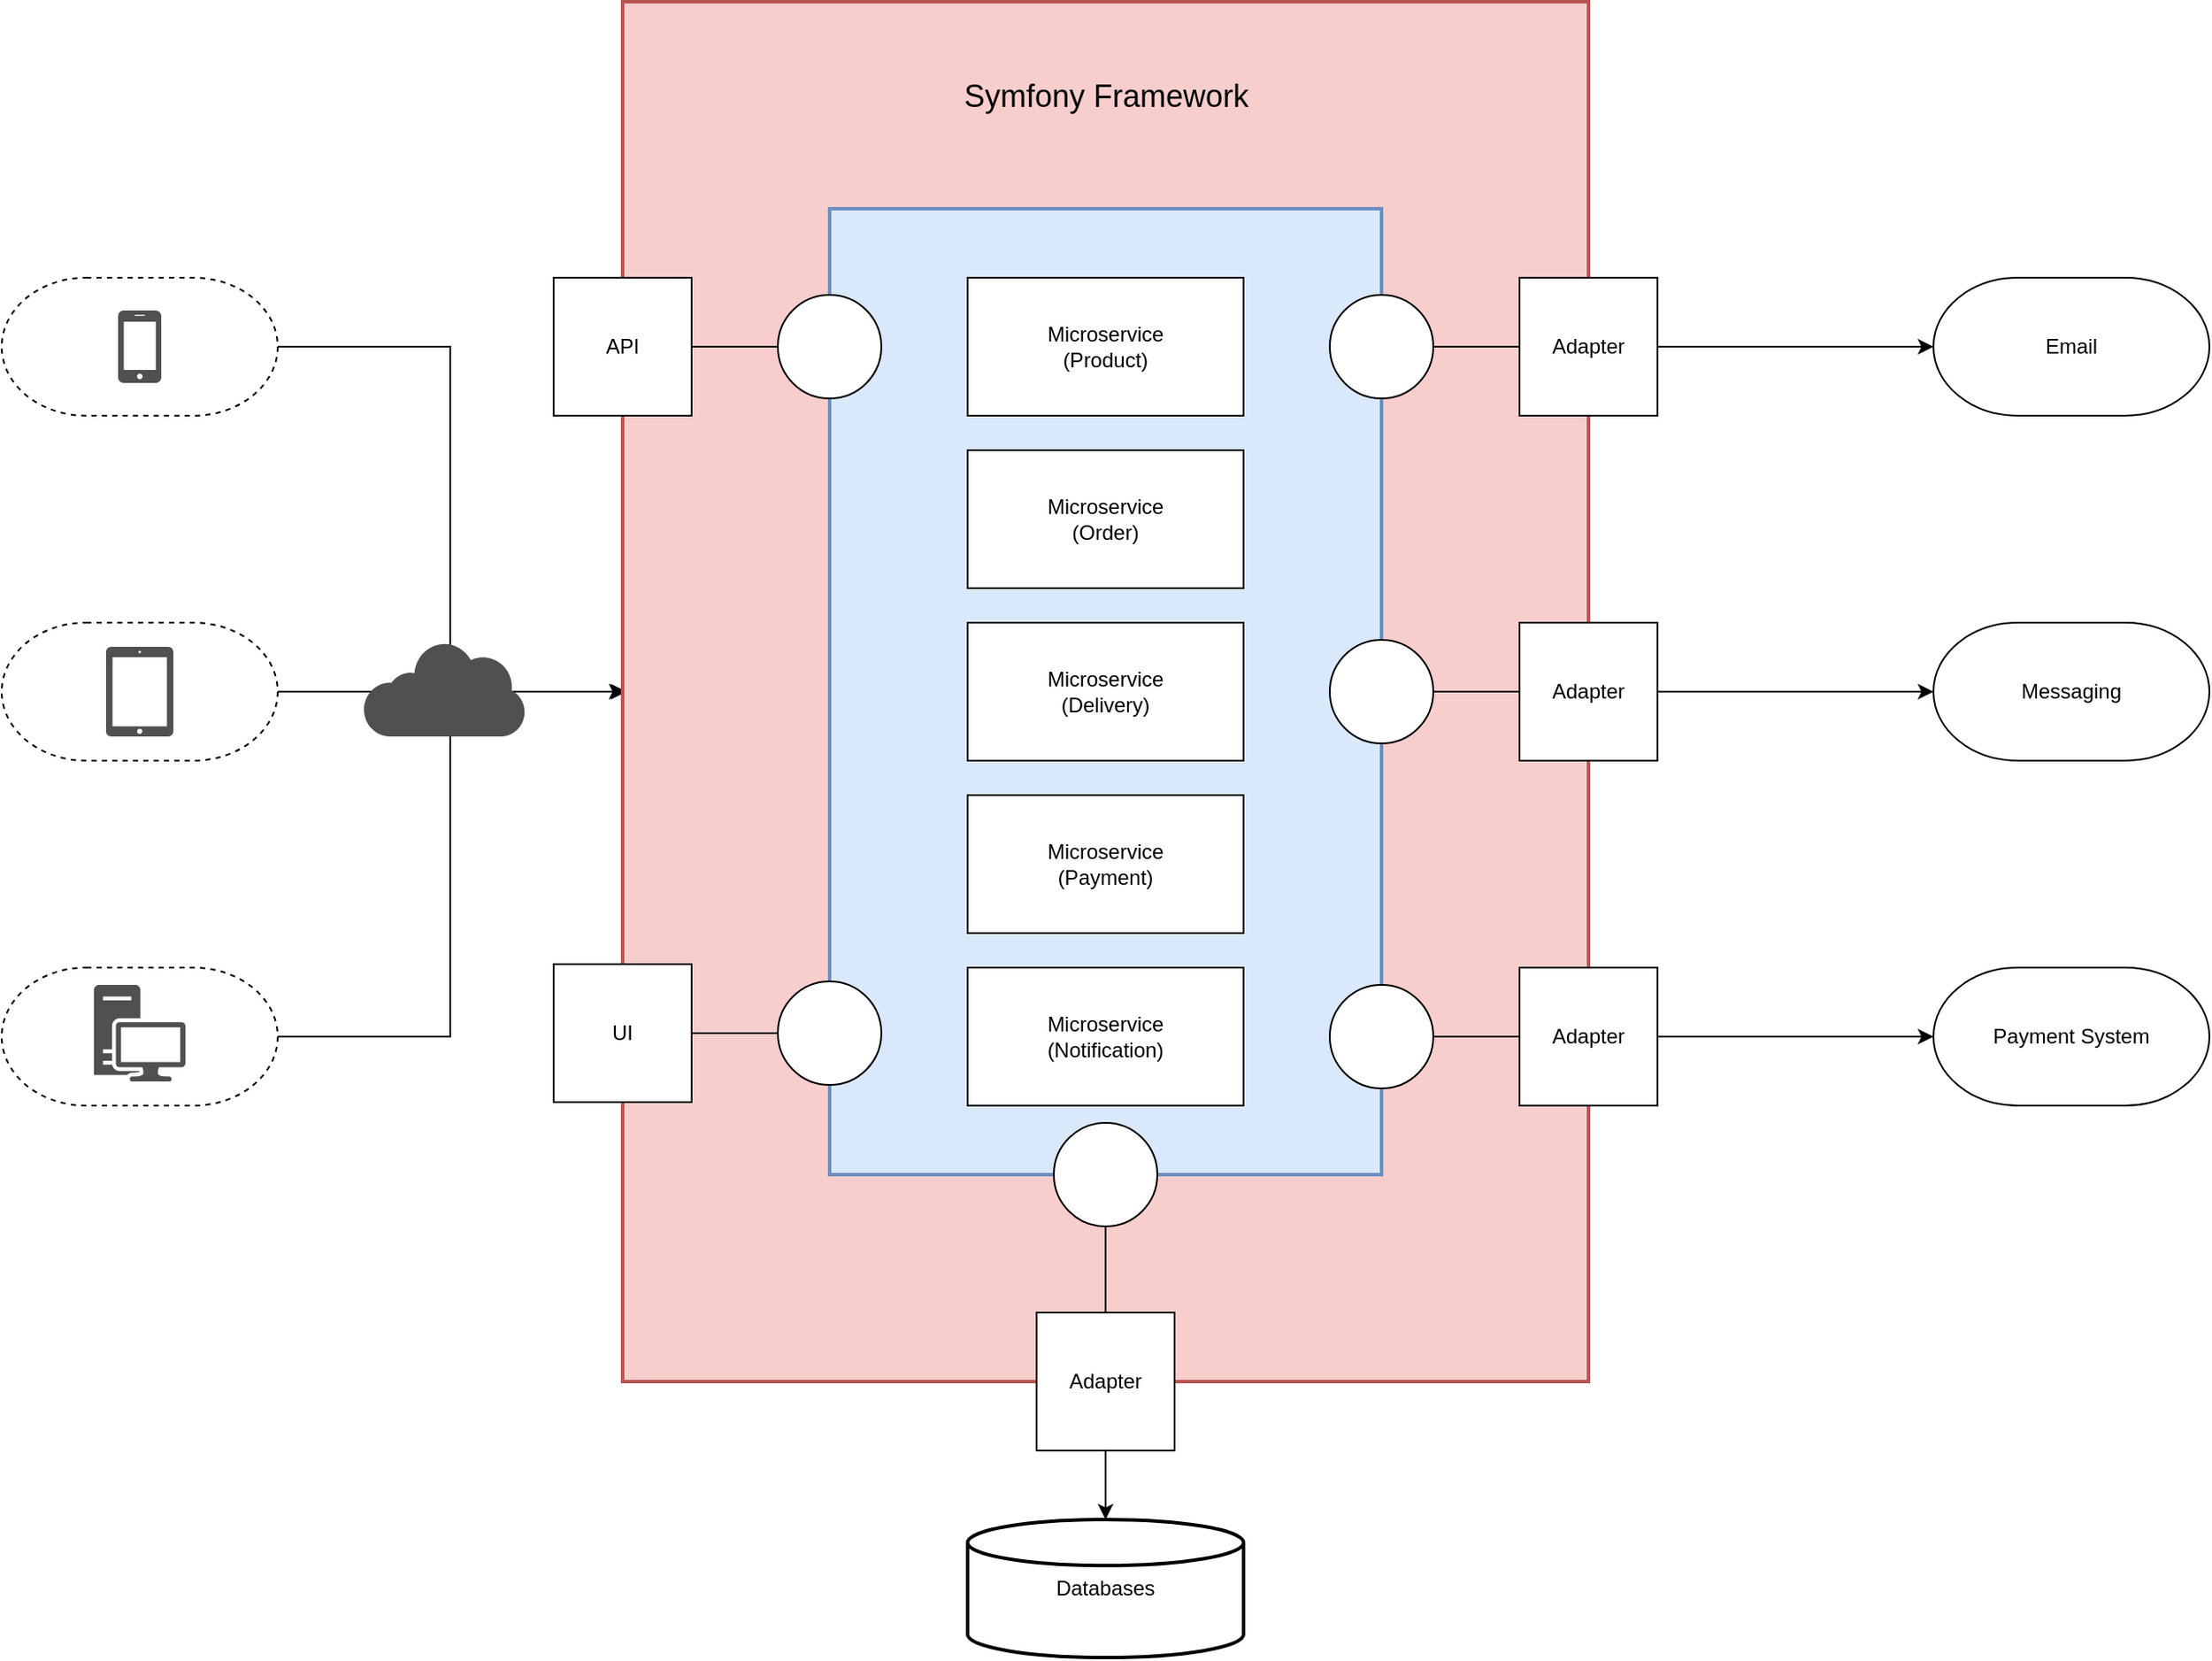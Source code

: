 <mxfile version="22.1.22" type="embed" pages="9">
  <diagram id="tXSO5JOc0CJRgALvjL8g" name="Framework">
    <mxGraphModel dx="1550" dy="1128" grid="1" gridSize="10" guides="1" tooltips="1" connect="1" arrows="1" fold="1" page="1" pageScale="1" pageWidth="1600" pageHeight="1200" math="0" shadow="0">
      <root>
        <mxCell id="0" />
        <mxCell id="1" parent="0" />
        <mxCell id="ZUSWpy2vY83jdLOIrd2w-5" style="edgeStyle=orthogonalEdgeStyle;rounded=0;orthogonalLoop=1;jettySize=auto;html=1;entryX=0;entryY=0.5;entryDx=0;entryDy=0;entryPerimeter=0;endArrow=none;endFill=0;" parent="1" source="esr0n78GPnO2B9V3YZix-7" target="esr0n78GPnO2B9V3YZix-2" edge="1">
          <mxGeometry relative="1" as="geometry" />
        </mxCell>
        <mxCell id="ZUSWpy2vY83jdLOIrd2w-8" style="edgeStyle=orthogonalEdgeStyle;rounded=0;orthogonalLoop=1;jettySize=auto;html=1;entryX=0.004;entryY=0.5;entryDx=0;entryDy=0;entryPerimeter=0;" parent="1" source="esr0n78GPnO2B9V3YZix-9" target="esr0n78GPnO2B9V3YZix-2" edge="1">
          <mxGeometry relative="1" as="geometry" />
        </mxCell>
        <mxCell id="ZUSWpy2vY83jdLOIrd2w-9" style="edgeStyle=orthogonalEdgeStyle;rounded=0;orthogonalLoop=1;jettySize=auto;html=1;entryX=0.002;entryY=0.5;entryDx=0;entryDy=0;entryPerimeter=0;" parent="1" source="esr0n78GPnO2B9V3YZix-11" target="esr0n78GPnO2B9V3YZix-2" edge="1">
          <mxGeometry relative="1" as="geometry" />
        </mxCell>
        <mxCell id="esr0n78GPnO2B9V3YZix-2" value="" style="verticalLabelPosition=bottom;verticalAlign=top;html=1;shape=mxgraph.basic.rect;fillColor2=none;strokeWidth=2;size=20;indent=5;fillColor=#f8cecc;strokeColor=#b85450;movable=1;resizable=1;rotatable=1;deletable=1;editable=1;locked=0;connectable=1;" parent="1" vertex="1">
          <mxGeometry x="520" y="120" width="560" height="800" as="geometry" />
        </mxCell>
        <mxCell id="esr0n78GPnO2B9V3YZix-3" value="" style="verticalLabelPosition=bottom;verticalAlign=top;html=1;shape=mxgraph.basic.rect;fillColor2=none;strokeWidth=2;size=20;indent=5;fillColor=#dae8fc;strokeColor=#6c8ebf;" parent="1" vertex="1">
          <mxGeometry x="640" y="240" width="320" height="560" as="geometry" />
        </mxCell>
        <mxCell id="esr0n78GPnO2B9V3YZix-5" value="Microservice&lt;br&gt;(Delivery)" style="rounded=0;whiteSpace=wrap;html=1;" parent="1" vertex="1">
          <mxGeometry x="720" y="480" width="160" height="80" as="geometry" />
        </mxCell>
        <mxCell id="esr0n78GPnO2B9V3YZix-7" value="" style="strokeWidth=1;html=1;shape=mxgraph.flowchart.terminator;whiteSpace=wrap;fillColor=none;dashed=1;" parent="1" vertex="1">
          <mxGeometry x="160" y="480" width="160" height="80" as="geometry" />
        </mxCell>
        <mxCell id="esr0n78GPnO2B9V3YZix-9" value="" style="strokeWidth=1;html=1;shape=mxgraph.flowchart.terminator;whiteSpace=wrap;fillColor=none;dashed=1;" parent="1" vertex="1">
          <mxGeometry x="160" y="280" width="160" height="80" as="geometry" />
        </mxCell>
        <mxCell id="esr0n78GPnO2B9V3YZix-11" value="" style="strokeWidth=1;html=1;shape=mxgraph.flowchart.terminator;whiteSpace=wrap;fillColor=none;dashed=1;" parent="1" vertex="1">
          <mxGeometry x="160" y="680" width="160" height="80" as="geometry" />
        </mxCell>
        <mxCell id="esr0n78GPnO2B9V3YZix-12" value="Messaging" style="strokeWidth=1;html=1;shape=mxgraph.flowchart.terminator;whiteSpace=wrap;" parent="1" vertex="1">
          <mxGeometry x="1280" y="480" width="160" height="80" as="geometry" />
        </mxCell>
        <mxCell id="esr0n78GPnO2B9V3YZix-13" value="Email" style="strokeWidth=1;html=1;shape=mxgraph.flowchart.terminator;whiteSpace=wrap;" parent="1" vertex="1">
          <mxGeometry x="1280" y="280" width="160" height="80" as="geometry" />
        </mxCell>
        <mxCell id="esr0n78GPnO2B9V3YZix-14" value="Payment System" style="strokeWidth=1;html=1;shape=mxgraph.flowchart.terminator;whiteSpace=wrap;" parent="1" vertex="1">
          <mxGeometry x="1280" y="680" width="160" height="80" as="geometry" />
        </mxCell>
        <mxCell id="esr0n78GPnO2B9V3YZix-16" style="edgeStyle=orthogonalEdgeStyle;rounded=0;orthogonalLoop=1;jettySize=auto;html=1;entryX=0;entryY=0.5;entryDx=0;entryDy=0;entryPerimeter=0;" parent="1" source="kiGVQ6OIHKTvxn1DwDIM-5" target="esr0n78GPnO2B9V3YZix-13" edge="1">
          <mxGeometry relative="1" as="geometry">
            <mxPoint x="1110" y="320" as="sourcePoint" />
            <mxPoint x="1230" y="320" as="targetPoint" />
          </mxGeometry>
        </mxCell>
        <mxCell id="esr0n78GPnO2B9V3YZix-17" style="edgeStyle=orthogonalEdgeStyle;rounded=0;orthogonalLoop=1;jettySize=auto;html=1;entryX=0;entryY=0.5;entryDx=0;entryDy=0;entryPerimeter=0;exitX=1;exitY=0.5;exitDx=0;exitDy=0;exitPerimeter=0;" parent="1" source="kiGVQ6OIHKTvxn1DwDIM-7" target="esr0n78GPnO2B9V3YZix-14" edge="1">
          <mxGeometry relative="1" as="geometry">
            <mxPoint x="1160" y="720" as="sourcePoint" />
          </mxGeometry>
        </mxCell>
        <mxCell id="esr0n78GPnO2B9V3YZix-19" value="Databases" style="strokeWidth=2;html=1;shape=mxgraph.flowchart.database;whiteSpace=wrap;" parent="1" vertex="1">
          <mxGeometry x="720" y="1000" width="160" height="80" as="geometry" />
        </mxCell>
        <mxCell id="kiGVQ6OIHKTvxn1DwDIM-18" style="edgeStyle=orthogonalEdgeStyle;rounded=0;orthogonalLoop=1;jettySize=auto;html=1;entryX=0;entryY=0.5;entryDx=0;entryDy=0;endArrow=none;endFill=0;" parent="1" source="esr0n78GPnO2B9V3YZix-20" target="kiGVQ6OIHKTvxn1DwDIM-1" edge="1">
          <mxGeometry relative="1" as="geometry" />
        </mxCell>
        <mxCell id="esr0n78GPnO2B9V3YZix-20" value="" style="strokeWidth=1;html=1;shape=mxgraph.flowchart.start_2;whiteSpace=wrap;" parent="1" vertex="1">
          <mxGeometry x="930" y="490" width="60" height="60" as="geometry" />
        </mxCell>
        <mxCell id="esr0n78GPnO2B9V3YZix-21" value="" style="strokeWidth=1;html=1;shape=mxgraph.flowchart.start_2;whiteSpace=wrap;" parent="1" vertex="1">
          <mxGeometry x="930" y="690" width="60" height="60" as="geometry" />
        </mxCell>
        <mxCell id="kiGVQ6OIHKTvxn1DwDIM-17" style="edgeStyle=orthogonalEdgeStyle;rounded=0;orthogonalLoop=1;jettySize=auto;html=1;entryX=0;entryY=0.5;entryDx=0;entryDy=0;endArrow=none;endFill=0;" parent="1" source="esr0n78GPnO2B9V3YZix-22" target="kiGVQ6OIHKTvxn1DwDIM-5" edge="1">
          <mxGeometry relative="1" as="geometry" />
        </mxCell>
        <mxCell id="esr0n78GPnO2B9V3YZix-22" value="" style="strokeWidth=1;html=1;shape=mxgraph.flowchart.start_2;whiteSpace=wrap;" parent="1" vertex="1">
          <mxGeometry x="930" y="290" width="60" height="60" as="geometry" />
        </mxCell>
        <mxCell id="esr0n78GPnO2B9V3YZix-23" style="edgeStyle=orthogonalEdgeStyle;rounded=0;orthogonalLoop=1;jettySize=auto;html=1;entryX=0.5;entryY=0;entryDx=0;entryDy=0;entryPerimeter=0;" parent="1" source="kiGVQ6OIHKTvxn1DwDIM-11" target="esr0n78GPnO2B9V3YZix-19" edge="1">
          <mxGeometry relative="1" as="geometry" />
        </mxCell>
        <mxCell id="kiGVQ6OIHKTvxn1DwDIM-13" style="edgeStyle=orthogonalEdgeStyle;rounded=0;orthogonalLoop=1;jettySize=auto;html=1;endArrow=none;endFill=0;" parent="1" source="esr0n78GPnO2B9V3YZix-24" target="kiGVQ6OIHKTvxn1DwDIM-3" edge="1">
          <mxGeometry relative="1" as="geometry" />
        </mxCell>
        <mxCell id="esr0n78GPnO2B9V3YZix-24" value="" style="strokeWidth=1;html=1;shape=mxgraph.flowchart.start_2;whiteSpace=wrap;" parent="1" vertex="1">
          <mxGeometry x="610" y="688" width="60" height="60" as="geometry" />
        </mxCell>
        <mxCell id="kiGVQ6OIHKTvxn1DwDIM-16" style="edgeStyle=orthogonalEdgeStyle;rounded=0;orthogonalLoop=1;jettySize=auto;html=1;entryX=1;entryY=0.5;entryDx=0;entryDy=0;endArrow=none;endFill=0;" parent="1" source="esr0n78GPnO2B9V3YZix-25" target="kiGVQ6OIHKTvxn1DwDIM-4" edge="1">
          <mxGeometry relative="1" as="geometry" />
        </mxCell>
        <mxCell id="esr0n78GPnO2B9V3YZix-25" value="" style="strokeWidth=1;html=1;shape=mxgraph.flowchart.start_2;whiteSpace=wrap;" parent="1" vertex="1">
          <mxGeometry x="610" y="290" width="60" height="60" as="geometry" />
        </mxCell>
        <mxCell id="EIwAren4iYl0qASdvcOm-1" value="" style="sketch=0;pointerEvents=1;shadow=0;dashed=0;html=1;strokeColor=none;fillColor=#505050;labelPosition=center;verticalLabelPosition=bottom;verticalAlign=top;outlineConnect=0;align=center;shape=mxgraph.office.devices.workstation;" parent="1" vertex="1">
          <mxGeometry x="213.5" y="690" width="53" height="56" as="geometry" />
        </mxCell>
        <mxCell id="EIwAren4iYl0qASdvcOm-2" value="" style="sketch=0;pointerEvents=1;shadow=0;dashed=0;html=1;strokeColor=none;fillColor=#505050;labelPosition=center;verticalLabelPosition=bottom;verticalAlign=top;outlineConnect=0;align=center;shape=mxgraph.office.devices.tablet_ipad;" parent="1" vertex="1">
          <mxGeometry x="220.5" y="494" width="39" height="52" as="geometry" />
        </mxCell>
        <mxCell id="EIwAren4iYl0qASdvcOm-3" value="" style="sketch=0;pointerEvents=1;shadow=0;dashed=0;html=1;strokeColor=none;fillColor=#505050;labelPosition=center;verticalLabelPosition=bottom;verticalAlign=top;outlineConnect=0;align=center;shape=mxgraph.office.devices.cell_phone_iphone_standalone;" parent="1" vertex="1">
          <mxGeometry x="227.5" y="299" width="25" height="42" as="geometry" />
        </mxCell>
        <mxCell id="esr0n78GPnO2B9V3YZix-4" value="" style="strokeWidth=1;html=1;shape=mxgraph.flowchart.start_2;whiteSpace=wrap;" parent="1" vertex="1">
          <mxGeometry x="770" y="770" width="60" height="60" as="geometry" />
        </mxCell>
        <mxCell id="59AZTCvTJXWeD7AdC58u-1" value="Microservice&lt;br&gt;(Notification)" style="rounded=0;whiteSpace=wrap;html=1;" parent="1" vertex="1">
          <mxGeometry x="720" y="680" width="160" height="80" as="geometry" />
        </mxCell>
        <mxCell id="59AZTCvTJXWeD7AdC58u-2" value="Microservice&lt;br&gt;(Product)" style="rounded=0;whiteSpace=wrap;html=1;" parent="1" vertex="1">
          <mxGeometry x="720" y="280" width="160" height="80" as="geometry" />
        </mxCell>
        <mxCell id="kiGVQ6OIHKTvxn1DwDIM-1" value="Adapter" style="rounded=0;whiteSpace=wrap;html=1;" parent="1" vertex="1">
          <mxGeometry x="1040" y="480" width="80" height="80" as="geometry" />
        </mxCell>
        <mxCell id="kiGVQ6OIHKTvxn1DwDIM-3" value="UI" style="rounded=0;whiteSpace=wrap;html=1;" parent="1" vertex="1">
          <mxGeometry x="480" y="678" width="80" height="80" as="geometry" />
        </mxCell>
        <mxCell id="kiGVQ6OIHKTvxn1DwDIM-4" value="API" style="rounded=0;whiteSpace=wrap;html=1;" parent="1" vertex="1">
          <mxGeometry x="480" y="280" width="80" height="80" as="geometry" />
        </mxCell>
        <mxCell id="kiGVQ6OIHKTvxn1DwDIM-5" value="Adapter" style="rounded=0;whiteSpace=wrap;html=1;" parent="1" vertex="1">
          <mxGeometry x="1040" y="280" width="80" height="80" as="geometry" />
        </mxCell>
        <mxCell id="kiGVQ6OIHKTvxn1DwDIM-8" value="" style="edgeStyle=orthogonalEdgeStyle;rounded=0;orthogonalLoop=1;jettySize=auto;html=1;entryX=0;entryY=0.5;entryDx=0;entryDy=0;entryPerimeter=0;exitX=1;exitY=0.5;exitDx=0;exitDy=0;exitPerimeter=0;endArrow=none;endFill=0;" parent="1" source="esr0n78GPnO2B9V3YZix-21" target="kiGVQ6OIHKTvxn1DwDIM-7" edge="1">
          <mxGeometry relative="1" as="geometry">
            <mxPoint x="990" y="720" as="sourcePoint" />
            <mxPoint x="1280" y="720" as="targetPoint" />
          </mxGeometry>
        </mxCell>
        <mxCell id="kiGVQ6OIHKTvxn1DwDIM-7" value="Adapter" style="rounded=0;whiteSpace=wrap;html=1;" parent="1" vertex="1">
          <mxGeometry x="1040" y="680" width="80" height="80" as="geometry" />
        </mxCell>
        <mxCell id="kiGVQ6OIHKTvxn1DwDIM-9" value="Microservice&lt;br&gt;(Payment)" style="rounded=0;whiteSpace=wrap;html=1;" parent="1" vertex="1">
          <mxGeometry x="720" y="580" width="160" height="80" as="geometry" />
        </mxCell>
        <mxCell id="kiGVQ6OIHKTvxn1DwDIM-10" value="Microservice&lt;br&gt;(Order)" style="rounded=0;whiteSpace=wrap;html=1;" parent="1" vertex="1">
          <mxGeometry x="720" y="380" width="160" height="80" as="geometry" />
        </mxCell>
        <mxCell id="kiGVQ6OIHKTvxn1DwDIM-12" value="" style="edgeStyle=orthogonalEdgeStyle;rounded=0;orthogonalLoop=1;jettySize=auto;html=1;entryX=0.5;entryY=0;entryDx=0;entryDy=0;entryPerimeter=0;endArrow=none;endFill=0;" parent="1" source="esr0n78GPnO2B9V3YZix-4" target="kiGVQ6OIHKTvxn1DwDIM-11" edge="1">
          <mxGeometry relative="1" as="geometry">
            <mxPoint x="800" y="830" as="sourcePoint" />
            <mxPoint x="800" y="1000" as="targetPoint" />
          </mxGeometry>
        </mxCell>
        <mxCell id="kiGVQ6OIHKTvxn1DwDIM-11" value="Adapter" style="rounded=0;whiteSpace=wrap;html=1;" parent="1" vertex="1">
          <mxGeometry x="760" y="880" width="80" height="80" as="geometry" />
        </mxCell>
        <mxCell id="kiGVQ6OIHKTvxn1DwDIM-19" style="edgeStyle=orthogonalEdgeStyle;rounded=0;orthogonalLoop=1;jettySize=auto;html=1;entryX=0;entryY=0.5;entryDx=0;entryDy=0;entryPerimeter=0;" parent="1" source="kiGVQ6OIHKTvxn1DwDIM-1" target="esr0n78GPnO2B9V3YZix-12" edge="1">
          <mxGeometry relative="1" as="geometry" />
        </mxCell>
        <mxCell id="ZUSWpy2vY83jdLOIrd2w-1" value="Symfony Framework" style="text;html=1;align=center;verticalAlign=middle;resizable=0;points=[];autosize=1;strokeColor=none;fillColor=none;fontSize=18;" parent="1" vertex="1">
          <mxGeometry x="705" y="155" width="190" height="40" as="geometry" />
        </mxCell>
        <mxCell id="dzGunZxYbGzM6G_q4qTC-1" value="" style="sketch=0;pointerEvents=1;shadow=0;dashed=0;html=1;strokeColor=none;fillColor=#505050;labelPosition=center;verticalLabelPosition=bottom;outlineConnect=0;verticalAlign=top;align=center;shape=mxgraph.office.clouds.private_cloud;" parent="1" vertex="1">
          <mxGeometry x="370" y="491" width="94" height="55" as="geometry" />
        </mxCell>
      </root>
    </mxGraphModel>
  </diagram>
  <diagram name="Architecture" id="hpWTeD0RpSRiBoWzgLlp">
    <mxGraphModel dx="1550" dy="1128" grid="1" gridSize="10" guides="1" tooltips="1" connect="1" arrows="1" fold="1" page="1" pageScale="1" pageWidth="1600" pageHeight="1200" math="0" shadow="0">
      <root>
        <mxCell id="wc2W1vhaEtL9s9SfbJkc-0" />
        <mxCell id="wc2W1vhaEtL9s9SfbJkc-1" parent="wc2W1vhaEtL9s9SfbJkc-0" />
        <mxCell id="wc2W1vhaEtL9s9SfbJkc-2" style="edgeStyle=orthogonalEdgeStyle;rounded=0;orthogonalLoop=1;jettySize=auto;html=1;entryX=0;entryY=0.5;entryDx=0;entryDy=0;entryPerimeter=0;endArrow=none;endFill=0;" parent="wc2W1vhaEtL9s9SfbJkc-1" source="wc2W1vhaEtL9s9SfbJkc-8" target="wc2W1vhaEtL9s9SfbJkc-5" edge="1">
          <mxGeometry relative="1" as="geometry" />
        </mxCell>
        <mxCell id="wc2W1vhaEtL9s9SfbJkc-3" style="edgeStyle=orthogonalEdgeStyle;rounded=0;orthogonalLoop=1;jettySize=auto;html=1;entryX=0.004;entryY=0.5;entryDx=0;entryDy=0;entryPerimeter=0;" parent="wc2W1vhaEtL9s9SfbJkc-1" source="wc2W1vhaEtL9s9SfbJkc-9" target="wc2W1vhaEtL9s9SfbJkc-5" edge="1">
          <mxGeometry relative="1" as="geometry" />
        </mxCell>
        <mxCell id="wc2W1vhaEtL9s9SfbJkc-5" value="" style="verticalLabelPosition=bottom;verticalAlign=top;html=1;shape=mxgraph.basic.rect;fillColor2=none;strokeWidth=2;size=20;indent=5;fillColor=#f8cecc;strokeColor=#b85450;movable=1;resizable=1;rotatable=1;deletable=1;editable=1;locked=0;connectable=1;" parent="wc2W1vhaEtL9s9SfbJkc-1" vertex="1">
          <mxGeometry x="520" y="120" width="560" height="800" as="geometry" />
        </mxCell>
        <mxCell id="wc2W1vhaEtL9s9SfbJkc-6" value="" style="verticalLabelPosition=bottom;verticalAlign=top;html=1;shape=mxgraph.basic.rect;fillColor2=none;strokeWidth=2;size=20;indent=5;fillColor=#dae8fc;strokeColor=#6c8ebf;" parent="wc2W1vhaEtL9s9SfbJkc-1" vertex="1">
          <mxGeometry x="640" y="240" width="320" height="560" as="geometry" />
        </mxCell>
        <mxCell id="wc2W1vhaEtL9s9SfbJkc-7" value="Service" style="rounded=0;whiteSpace=wrap;html=1;" parent="wc2W1vhaEtL9s9SfbJkc-1" vertex="1">
          <mxGeometry x="720" y="480" width="160" height="80" as="geometry" />
        </mxCell>
        <mxCell id="wc2W1vhaEtL9s9SfbJkc-8" value="" style="strokeWidth=1;html=1;shape=mxgraph.flowchart.terminator;whiteSpace=wrap;fillColor=none;dashed=1;" parent="wc2W1vhaEtL9s9SfbJkc-1" vertex="1">
          <mxGeometry x="160" y="480" width="160" height="80" as="geometry" />
        </mxCell>
        <mxCell id="wc2W1vhaEtL9s9SfbJkc-9" value="" style="strokeWidth=1;html=1;shape=mxgraph.flowchart.terminator;whiteSpace=wrap;fillColor=none;dashed=1;" parent="wc2W1vhaEtL9s9SfbJkc-1" vertex="1">
          <mxGeometry x="160" y="280" width="160" height="80" as="geometry" />
        </mxCell>
        <mxCell id="wc2W1vhaEtL9s9SfbJkc-10" value="" style="strokeWidth=1;html=1;shape=mxgraph.flowchart.terminator;whiteSpace=wrap;fillColor=none;dashed=1;" parent="wc2W1vhaEtL9s9SfbJkc-1" vertex="1">
          <mxGeometry x="160" y="680" width="160" height="80" as="geometry" />
        </mxCell>
        <mxCell id="wc2W1vhaEtL9s9SfbJkc-14" style="edgeStyle=orthogonalEdgeStyle;rounded=0;orthogonalLoop=1;jettySize=auto;html=1;entryX=0.5;entryY=0;entryDx=0;entryDy=0;" parent="wc2W1vhaEtL9s9SfbJkc-1" source="wc2W1vhaEtL9s9SfbJkc-36" target="7HpqtTurrEbOnobln2LP-0" edge="1">
          <mxGeometry relative="1" as="geometry">
            <mxPoint x="1110" y="320" as="sourcePoint" />
            <mxPoint x="1360" y="470" as="targetPoint" />
          </mxGeometry>
        </mxCell>
        <mxCell id="wc2W1vhaEtL9s9SfbJkc-15" style="edgeStyle=orthogonalEdgeStyle;rounded=0;orthogonalLoop=1;jettySize=auto;html=1;entryX=0.5;entryY=1;entryDx=0;entryDy=0;exitX=1;exitY=0.5;exitDx=0;exitDy=0;exitPerimeter=0;" parent="wc2W1vhaEtL9s9SfbJkc-1" source="wc2W1vhaEtL9s9SfbJkc-38" target="7HpqtTurrEbOnobln2LP-0" edge="1">
          <mxGeometry relative="1" as="geometry">
            <mxPoint x="1160" y="720" as="sourcePoint" />
            <mxPoint x="1280" y="720" as="targetPoint" />
          </mxGeometry>
        </mxCell>
        <mxCell id="wc2W1vhaEtL9s9SfbJkc-16" value="Databases" style="strokeWidth=2;html=1;shape=mxgraph.flowchart.database;whiteSpace=wrap;" parent="wc2W1vhaEtL9s9SfbJkc-1" vertex="1">
          <mxGeometry x="720" y="1000" width="160" height="80" as="geometry" />
        </mxCell>
        <mxCell id="wc2W1vhaEtL9s9SfbJkc-19" value="Interface" style="strokeWidth=1;html=1;shape=mxgraph.flowchart.start_2;whiteSpace=wrap;" parent="wc2W1vhaEtL9s9SfbJkc-1" vertex="1">
          <mxGeometry x="930" y="690" width="60" height="60" as="geometry" />
        </mxCell>
        <mxCell id="wc2W1vhaEtL9s9SfbJkc-20" style="edgeStyle=orthogonalEdgeStyle;rounded=0;orthogonalLoop=1;jettySize=auto;html=1;entryX=0;entryY=0.5;entryDx=0;entryDy=0;endArrow=none;endFill=0;exitX=0.5;exitY=0;exitDx=0;exitDy=0;" parent="wc2W1vhaEtL9s9SfbJkc-1" source="wc2W1vhaEtL9s9SfbJkc-7" target="wc2W1vhaEtL9s9SfbJkc-36" edge="1">
          <mxGeometry relative="1" as="geometry">
            <mxPoint x="990" y="320" as="sourcePoint" />
          </mxGeometry>
        </mxCell>
        <mxCell id="wc2W1vhaEtL9s9SfbJkc-22" style="edgeStyle=orthogonalEdgeStyle;rounded=0;orthogonalLoop=1;jettySize=auto;html=1;entryX=0.5;entryY=0;entryDx=0;entryDy=0;entryPerimeter=0;" parent="wc2W1vhaEtL9s9SfbJkc-1" source="wc2W1vhaEtL9s9SfbJkc-42" target="wc2W1vhaEtL9s9SfbJkc-16" edge="1">
          <mxGeometry relative="1" as="geometry" />
        </mxCell>
        <mxCell id="wc2W1vhaEtL9s9SfbJkc-27" value="" style="sketch=0;pointerEvents=1;shadow=0;dashed=0;html=1;strokeColor=none;fillColor=#505050;labelPosition=center;verticalLabelPosition=bottom;verticalAlign=top;outlineConnect=0;align=center;shape=mxgraph.office.devices.workstation;" parent="wc2W1vhaEtL9s9SfbJkc-1" vertex="1">
          <mxGeometry x="213.5" y="690" width="53" height="56" as="geometry" />
        </mxCell>
        <mxCell id="wc2W1vhaEtL9s9SfbJkc-28" value="" style="sketch=0;pointerEvents=1;shadow=0;dashed=0;html=1;strokeColor=none;fillColor=#505050;labelPosition=center;verticalLabelPosition=bottom;verticalAlign=top;outlineConnect=0;align=center;shape=mxgraph.office.devices.tablet_ipad;" parent="wc2W1vhaEtL9s9SfbJkc-1" vertex="1">
          <mxGeometry x="220.5" y="494" width="39" height="52" as="geometry" />
        </mxCell>
        <mxCell id="wc2W1vhaEtL9s9SfbJkc-29" value="" style="sketch=0;pointerEvents=1;shadow=0;dashed=0;html=1;strokeColor=none;fillColor=#505050;labelPosition=center;verticalLabelPosition=bottom;verticalAlign=top;outlineConnect=0;align=center;shape=mxgraph.office.devices.cell_phone_iphone_standalone;" parent="wc2W1vhaEtL9s9SfbJkc-1" vertex="1">
          <mxGeometry x="227.5" y="299" width="25" height="42" as="geometry" />
        </mxCell>
        <mxCell id="wc2W1vhaEtL9s9SfbJkc-30" value="Interface" style="strokeWidth=1;html=1;shape=mxgraph.flowchart.start_2;whiteSpace=wrap;" parent="wc2W1vhaEtL9s9SfbJkc-1" vertex="1">
          <mxGeometry x="770" y="770" width="60" height="60" as="geometry" />
        </mxCell>
        <mxCell id="wc2W1vhaEtL9s9SfbJkc-36" value="Message consumer" style="rounded=0;whiteSpace=wrap;html=1;" parent="wc2W1vhaEtL9s9SfbJkc-1" vertex="1">
          <mxGeometry x="1040" y="280" width="80" height="80" as="geometry" />
        </mxCell>
        <mxCell id="wc2W1vhaEtL9s9SfbJkc-37" value="" style="edgeStyle=orthogonalEdgeStyle;rounded=0;orthogonalLoop=1;jettySize=auto;html=1;entryX=0;entryY=0.5;entryDx=0;entryDy=0;entryPerimeter=0;exitX=1;exitY=0.5;exitDx=0;exitDy=0;exitPerimeter=0;endArrow=none;endFill=0;" parent="wc2W1vhaEtL9s9SfbJkc-1" source="wc2W1vhaEtL9s9SfbJkc-19" target="wc2W1vhaEtL9s9SfbJkc-38" edge="1">
          <mxGeometry relative="1" as="geometry">
            <mxPoint x="990" y="720" as="sourcePoint" />
            <mxPoint x="1280" y="720" as="targetPoint" />
          </mxGeometry>
        </mxCell>
        <mxCell id="wc2W1vhaEtL9s9SfbJkc-38" value="Message producer" style="rounded=0;whiteSpace=wrap;html=1;" parent="wc2W1vhaEtL9s9SfbJkc-1" vertex="1">
          <mxGeometry x="1040" y="680" width="80" height="80" as="geometry" />
        </mxCell>
        <mxCell id="wc2W1vhaEtL9s9SfbJkc-41" value="" style="edgeStyle=orthogonalEdgeStyle;rounded=0;orthogonalLoop=1;jettySize=auto;html=1;entryX=0.5;entryY=0;entryDx=0;entryDy=0;entryPerimeter=0;endArrow=none;endFill=0;" parent="wc2W1vhaEtL9s9SfbJkc-1" source="wc2W1vhaEtL9s9SfbJkc-30" target="wc2W1vhaEtL9s9SfbJkc-42" edge="1">
          <mxGeometry relative="1" as="geometry">
            <mxPoint x="800" y="830" as="sourcePoint" />
            <mxPoint x="800" y="1000" as="targetPoint" />
          </mxGeometry>
        </mxCell>
        <mxCell id="wc2W1vhaEtL9s9SfbJkc-42" value="" style="rounded=0;whiteSpace=wrap;html=1;" parent="wc2W1vhaEtL9s9SfbJkc-1" vertex="1">
          <mxGeometry x="760" y="880" width="80" height="80" as="geometry" />
        </mxCell>
        <mxCell id="wc2W1vhaEtL9s9SfbJkc-44" value="Symfony Framework" style="text;html=1;align=center;verticalAlign=middle;resizable=0;points=[];autosize=1;strokeColor=none;fillColor=none;fontSize=18;" parent="wc2W1vhaEtL9s9SfbJkc-1" vertex="1">
          <mxGeometry x="705" y="155" width="190" height="40" as="geometry" />
        </mxCell>
        <mxCell id="7HpqtTurrEbOnobln2LP-0" value="Message broker" style="shape=process;whiteSpace=wrap;html=1;backgroundOutline=1;" parent="wc2W1vhaEtL9s9SfbJkc-1" vertex="1">
          <mxGeometry x="1280" y="480" width="160" height="80" as="geometry" />
        </mxCell>
        <mxCell id="7HpqtTurrEbOnobln2LP-7" value="" style="edgeStyle=orthogonalEdgeStyle;rounded=0;orthogonalLoop=1;jettySize=auto;html=1;entryX=0.005;entryY=0.5;entryDx=0;entryDy=0;entryPerimeter=0;" parent="wc2W1vhaEtL9s9SfbJkc-1" source="wc2W1vhaEtL9s9SfbJkc-10" target="wc2W1vhaEtL9s9SfbJkc-5" edge="1">
          <mxGeometry relative="1" as="geometry">
            <mxPoint x="320" y="720" as="sourcePoint" />
            <mxPoint x="500" y="550" as="targetPoint" />
          </mxGeometry>
        </mxCell>
        <mxCell id="7HpqtTurrEbOnobln2LP-6" value="" style="sketch=0;pointerEvents=1;shadow=0;dashed=0;html=1;strokeColor=none;fillColor=#505050;labelPosition=center;verticalLabelPosition=bottom;outlineConnect=0;verticalAlign=top;align=center;shape=mxgraph.office.clouds.private_cloud;" parent="wc2W1vhaEtL9s9SfbJkc-1" vertex="1">
          <mxGeometry x="370" y="491" width="94" height="55" as="geometry" />
        </mxCell>
        <mxCell id="Sk2VIWM0iuveo7Emd88_-2" style="edgeStyle=orthogonalEdgeStyle;rounded=0;orthogonalLoop=1;jettySize=auto;html=1;" parent="wc2W1vhaEtL9s9SfbJkc-1" source="wc2W1vhaEtL9s9SfbJkc-35" target="wc2W1vhaEtL9s9SfbJkc-7" edge="1">
          <mxGeometry relative="1" as="geometry" />
        </mxCell>
        <mxCell id="wc2W1vhaEtL9s9SfbJkc-35" value="Controller" style="rounded=0;whiteSpace=wrap;html=1;" parent="wc2W1vhaEtL9s9SfbJkc-1" vertex="1">
          <mxGeometry x="480" y="480" width="80" height="80" as="geometry" />
        </mxCell>
      </root>
    </mxGraphModel>
  </diagram>
  <diagram id="Q7WVCQHTH9_cfOO6Up5b" name="Service">
    <mxGraphModel dx="1550" dy="1128" grid="1" gridSize="10" guides="1" tooltips="1" connect="1" arrows="1" fold="1" page="1" pageScale="1" pageWidth="1600" pageHeight="1200" math="0" shadow="0">
      <root>
        <mxCell id="0" />
        <mxCell id="1" parent="0" />
        <mxCell id="KCujdC4uxRJTg82iDWfi-27" value="" style="verticalLabelPosition=bottom;verticalAlign=top;html=1;shape=mxgraph.basic.rect;fillColor2=none;strokeWidth=2;size=20;indent=5;fillColor=#dae8fc;strokeColor=#6c8ebf;" parent="1" vertex="1">
          <mxGeometry x="1240" y="240" width="240" height="560" as="geometry" />
        </mxCell>
        <mxCell id="KCujdC4uxRJTg82iDWfi-26" value="" style="verticalLabelPosition=bottom;verticalAlign=top;html=1;shape=mxgraph.basic.rect;fillColor2=none;strokeWidth=2;size=20;indent=5;fillColor=#f5f5f5;fontColor=#333333;strokeColor=#666666;dashed=1;" parent="1" vertex="1">
          <mxGeometry x="680" y="240" width="240" height="560" as="geometry" />
        </mxCell>
        <mxCell id="KCujdC4uxRJTg82iDWfi-2" value="" style="verticalLabelPosition=bottom;verticalAlign=top;html=1;shape=mxgraph.basic.rect;fillColor2=none;strokeWidth=2;size=20;indent=5;fillColor=#d5e8d4;strokeColor=#82b366;" parent="1" vertex="1">
          <mxGeometry x="120" y="240" width="240" height="560" as="geometry" />
        </mxCell>
        <mxCell id="KCujdC4uxRJTg82iDWfi-23" value="" style="rounded=0;whiteSpace=wrap;html=1;" parent="1" vertex="1">
          <mxGeometry x="720" y="280" width="160" height="200" as="geometry" />
        </mxCell>
        <mxCell id="KCujdC4uxRJTg82iDWfi-25" value="Client" style="text;html=1;align=center;verticalAlign=middle;resizable=0;points=[];autosize=1;strokeColor=none;fillColor=none;fontSize=18;" parent="1" vertex="1">
          <mxGeometry x="205" y="500" width="70" height="40" as="geometry" />
        </mxCell>
        <mxCell id="KCujdC4uxRJTg82iDWfi-28" value="Service" style="text;html=1;align=center;verticalAlign=middle;resizable=0;points=[];autosize=1;strokeColor=none;fillColor=none;fontSize=18;" parent="1" vertex="1">
          <mxGeometry x="1320" y="500" width="80" height="40" as="geometry" />
        </mxCell>
        <mxCell id="KCujdC4uxRJTg82iDWfi-30" value="Event Triger" style="rounded=0;whiteSpace=wrap;html=1;" parent="1" vertex="1">
          <mxGeometry x="720" y="560" width="160" height="200" as="geometry" />
        </mxCell>
        <mxCell id="KCujdC4uxRJTg82iDWfi-32" style="edgeStyle=orthogonalEdgeStyle;rounded=0;orthogonalLoop=1;jettySize=auto;html=1;entryX=1.017;entryY=0.75;entryDx=0;entryDy=0;entryPerimeter=0;fillColor=#dae8fc;strokeColor=#6c8ebf;strokeWidth=2;" parent="1" source="KCujdC4uxRJTg82iDWfi-30" target="KCujdC4uxRJTg82iDWfi-2" edge="1">
          <mxGeometry relative="1" as="geometry" />
        </mxCell>
        <mxCell id="KCujdC4uxRJTg82iDWfi-33" style="edgeStyle=orthogonalEdgeStyle;rounded=0;orthogonalLoop=1;jettySize=auto;html=1;entryX=1.004;entryY=0.25;entryDx=0;entryDy=0;entryPerimeter=0;startArrow=classic;startFill=1;endArrow=none;endFill=0;fillColor=#ffe6cc;strokeColor=#d79b00;strokeWidth=2;" parent="1" source="KCujdC4uxRJTg82iDWfi-23" target="KCujdC4uxRJTg82iDWfi-2" edge="1">
          <mxGeometry relative="1" as="geometry" />
        </mxCell>
        <mxCell id="KCujdC4uxRJTg82iDWfi-34" value="API" style="text;html=1;align=center;verticalAlign=middle;resizable=0;points=[];autosize=1;strokeColor=none;fillColor=none;fontSize=18;" parent="1" vertex="1">
          <mxGeometry x="775" y="200" width="50" height="40" as="geometry" />
        </mxCell>
        <mxCell id="KCujdC4uxRJTg82iDWfi-35" style="edgeStyle=orthogonalEdgeStyle;rounded=0;orthogonalLoop=1;jettySize=auto;html=1;entryX=-0.017;entryY=0.75;entryDx=0;entryDy=0;entryPerimeter=0;startArrow=classic;startFill=1;endArrow=none;endFill=0;fillColor=#dae8fc;strokeColor=#6c8ebf;strokeWidth=2;" parent="1" source="KCujdC4uxRJTg82iDWfi-30" target="KCujdC4uxRJTg82iDWfi-27" edge="1">
          <mxGeometry relative="1" as="geometry" />
        </mxCell>
        <mxCell id="KCujdC4uxRJTg82iDWfi-36" style="edgeStyle=orthogonalEdgeStyle;rounded=0;orthogonalLoop=1;jettySize=auto;html=1;entryX=-0.012;entryY=0.25;entryDx=0;entryDy=0;entryPerimeter=0;fillColor=#ffe6cc;strokeColor=#d79b00;strokeWidth=2;" parent="1" source="KCujdC4uxRJTg82iDWfi-23" target="KCujdC4uxRJTg82iDWfi-27" edge="1">
          <mxGeometry relative="1" as="geometry" />
        </mxCell>
        <mxCell id="RSVEFdInEMGi8n5zyzXj-1" value="&lt;font style=&quot;font-size: 16px;&quot;&gt;Command :&lt;/font&gt;&lt;div&gt;&lt;br&gt;&lt;/div&gt;&lt;div&gt;createdOrder()&lt;/div&gt;&lt;div&gt;...&lt;/div&gt;" style="text;html=1;align=left;verticalAlign=middle;resizable=0;points=[];autosize=1;strokeColor=none;fillColor=none;" parent="1" vertex="1">
          <mxGeometry x="740" y="295" width="110" height="80" as="geometry" />
        </mxCell>
        <mxCell id="RSVEFdInEMGi8n5zyzXj-2" value="&lt;font style=&quot;font-size: 16px;&quot;&gt;Query :&lt;/font&gt;&lt;div&gt;&lt;br&gt;&lt;/div&gt;&lt;div&gt;findOrderbyId()&lt;/div&gt;&lt;div&gt;...&lt;/div&gt;" style="text;html=1;align=left;verticalAlign=middle;resizable=0;points=[];autosize=1;strokeColor=none;fillColor=none;" parent="1" vertex="1">
          <mxGeometry x="740" y="385" width="100" height="80" as="geometry" />
        </mxCell>
        <mxCell id="RSVEFdInEMGi8n5zyzXj-3" value="Event Subscriber" style="text;html=1;align=center;verticalAlign=middle;resizable=0;points=[];autosize=1;strokeColor=none;fillColor=none;" parent="1" vertex="1">
          <mxGeometry x="460" y="620" width="110" height="30" as="geometry" />
        </mxCell>
        <mxCell id="RSVEFdInEMGi8n5zyzXj-4" value="Request" style="text;html=1;align=center;verticalAlign=middle;resizable=0;points=[];autosize=1;strokeColor=none;fillColor=none;" parent="1" vertex="1">
          <mxGeometry x="480" y="340" width="70" height="30" as="geometry" />
        </mxCell>
        <mxCell id="RSVEFdInEMGi8n5zyzXj-5" value="CreatedOrder&lt;div&gt;CancledOrder&lt;/div&gt;" style="text;html=1;align=center;verticalAlign=middle;resizable=0;points=[];autosize=1;strokeColor=none;fillColor=none;" parent="1" vertex="1">
          <mxGeometry x="465" y="680" width="100" height="40" as="geometry" />
        </mxCell>
        <mxCell id="be26zN_jiB6j2rVhgF4c-1" value="Command : Create, Update, Delete" style="text;html=1;align=left;verticalAlign=middle;resizable=0;points=[];autosize=1;strokeColor=none;fillColor=none;fontSize=12;" parent="1" vertex="1">
          <mxGeometry x="980" y="340" width="210" height="30" as="geometry" />
        </mxCell>
        <mxCell id="be26zN_jiB6j2rVhgF4c-2" value="Query : Read" style="text;html=1;align=left;verticalAlign=middle;resizable=0;points=[];autosize=1;strokeColor=none;fillColor=none;fontSize=12;" parent="1" vertex="1">
          <mxGeometry x="980" y="390" width="90" height="30" as="geometry" />
        </mxCell>
        <mxCell id="be26zN_jiB6j2rVhgF4c-3" value="Event" style="text;html=1;align=left;verticalAlign=middle;resizable=0;points=[];autosize=1;strokeColor=none;fillColor=none;fontSize=12;" parent="1" vertex="1">
          <mxGeometry x="980" y="620" width="50" height="30" as="geometry" />
        </mxCell>
      </root>
    </mxGraphModel>
  </diagram>
  <diagram name="Sync" id="eFKGynUSQBkQeg08rwGl">
    <mxGraphModel dx="1566" dy="1084" grid="1" gridSize="10" guides="1" tooltips="1" connect="1" arrows="1" fold="1" page="1" pageScale="1" pageWidth="1600" pageHeight="1200" math="0" shadow="0">
      <root>
        <mxCell id="RbuGkNwN-ZAC3-5Zt8KE-0" />
        <mxCell id="RbuGkNwN-ZAC3-5Zt8KE-1" parent="RbuGkNwN-ZAC3-5Zt8KE-0" />
        <mxCell id="_6x1qVNwykDUhQgYawh--1" value="" style="verticalLabelPosition=bottom;verticalAlign=top;html=1;shape=mxgraph.basic.rect;fillColor2=none;strokeWidth=2;size=20;indent=5;fillColor=#f8cecc;strokeColor=#b85450;movable=1;resizable=1;rotatable=1;deletable=1;editable=1;locked=0;connectable=1;" parent="RbuGkNwN-ZAC3-5Zt8KE-1" vertex="1">
          <mxGeometry x="1080" y="120" width="480" height="800" as="geometry" />
        </mxCell>
        <mxCell id="_6x1qVNwykDUhQgYawh--0" value="" style="verticalLabelPosition=bottom;verticalAlign=top;html=1;shape=mxgraph.basic.rect;fillColor2=none;strokeWidth=2;size=20;indent=5;fillColor=#f8cecc;strokeColor=#b85450;movable=1;resizable=1;rotatable=1;deletable=1;editable=1;locked=0;connectable=1;" parent="RbuGkNwN-ZAC3-5Zt8KE-1" vertex="1">
          <mxGeometry x="40" y="120" width="480" height="800" as="geometry" />
        </mxCell>
        <mxCell id="RbuGkNwN-ZAC3-5Zt8KE-2" value="" style="verticalLabelPosition=bottom;verticalAlign=top;html=1;shape=mxgraph.basic.rect;fillColor2=none;strokeWidth=2;size=20;indent=5;fillColor=#dae8fc;strokeColor=#6c8ebf;" parent="RbuGkNwN-ZAC3-5Zt8KE-1" vertex="1">
          <mxGeometry x="1240" y="240" width="240" height="560" as="geometry" />
        </mxCell>
        <mxCell id="RbuGkNwN-ZAC3-5Zt8KE-4" value="" style="verticalLabelPosition=bottom;verticalAlign=top;html=1;shape=mxgraph.basic.rect;fillColor2=none;strokeWidth=2;size=20;indent=5;fillColor=#dae8fc;strokeColor=#6c8ebf;" parent="RbuGkNwN-ZAC3-5Zt8KE-1" vertex="1">
          <mxGeometry x="120" y="240" width="240" height="560" as="geometry" />
        </mxCell>
        <mxCell id="RbuGkNwN-ZAC3-5Zt8KE-5" value="RPI&lt;br&gt;(Sync)" style="rounded=0;whiteSpace=wrap;html=1;" parent="RbuGkNwN-ZAC3-5Zt8KE-1" vertex="1">
          <mxGeometry x="440" y="320" width="160" height="400" as="geometry" />
        </mxCell>
        <mxCell id="RbuGkNwN-ZAC3-5Zt8KE-11" value="&lt;font style=&quot;font-size: 14px;&quot;&gt;Request&lt;/font&gt;" style="text;html=1;align=center;verticalAlign=middle;resizable=0;points=[];autosize=1;strokeColor=none;fillColor=none;fontSize=18;" parent="RbuGkNwN-ZAC3-5Zt8KE-1" vertex="1">
          <mxGeometry x="760" y="340" width="80" height="40" as="geometry" />
        </mxCell>
        <mxCell id="YH9uastGxIykn5Ay0m4d-3" style="edgeStyle=orthogonalEdgeStyle;rounded=0;orthogonalLoop=1;jettySize=auto;html=1;endArrow=none;endFill=0;" parent="RbuGkNwN-ZAC3-5Zt8KE-1" source="YH9uastGxIykn5Ay0m4d-0" target="RbuGkNwN-ZAC3-5Zt8KE-5" edge="1">
          <mxGeometry relative="1" as="geometry" />
        </mxCell>
        <mxCell id="YH9uastGxIykn5Ay0m4d-0" value="" style="strokeWidth=1;html=1;shape=mxgraph.flowchart.start_2;whiteSpace=wrap;" parent="RbuGkNwN-ZAC3-5Zt8KE-1" vertex="1">
          <mxGeometry x="330" y="490" width="60" height="60" as="geometry" />
        </mxCell>
        <mxCell id="YH9uastGxIykn5Ay0m4d-1" value="" style="strokeWidth=1;html=1;shape=mxgraph.flowchart.start_2;whiteSpace=wrap;" parent="RbuGkNwN-ZAC3-5Zt8KE-1" vertex="1">
          <mxGeometry x="1210" y="480" width="60" height="60" as="geometry" />
        </mxCell>
        <mxCell id="YH9uastGxIykn5Ay0m4d-2" value="RPI&lt;br&gt;(Sync)" style="rounded=0;whiteSpace=wrap;html=1;" parent="RbuGkNwN-ZAC3-5Zt8KE-1" vertex="1">
          <mxGeometry x="1000" y="320" width="160" height="400" as="geometry" />
        </mxCell>
        <mxCell id="YH9uastGxIykn5Ay0m4d-4" style="edgeStyle=orthogonalEdgeStyle;rounded=0;orthogonalLoop=1;jettySize=auto;html=1;entryX=0.994;entryY=0.475;entryDx=0;entryDy=0;entryPerimeter=0;endArrow=none;endFill=0;" parent="RbuGkNwN-ZAC3-5Zt8KE-1" source="YH9uastGxIykn5Ay0m4d-1" target="YH9uastGxIykn5Ay0m4d-2" edge="1">
          <mxGeometry relative="1" as="geometry" />
        </mxCell>
        <mxCell id="YH9uastGxIykn5Ay0m4d-8" style="edgeStyle=orthogonalEdgeStyle;rounded=0;orthogonalLoop=1;jettySize=auto;html=1;entryX=-0.006;entryY=0.198;entryDx=0;entryDy=0;entryPerimeter=0;exitX=1.006;exitY=0.198;exitDx=0;exitDy=0;exitPerimeter=0;fillColor=#ffe6cc;strokeColor=#d79b00;strokeWidth=2;" parent="RbuGkNwN-ZAC3-5Zt8KE-1" source="RbuGkNwN-ZAC3-5Zt8KE-5" target="YH9uastGxIykn5Ay0m4d-2" edge="1">
          <mxGeometry relative="1" as="geometry">
            <mxPoint x="710" y="420" as="sourcePoint" />
            <mxPoint x="919" y="399" as="targetPoint" />
          </mxGeometry>
        </mxCell>
        <mxCell id="tm5OCC_oO86Dw3kRRHSy-0" style="edgeStyle=orthogonalEdgeStyle;rounded=0;orthogonalLoop=1;jettySize=auto;html=1;entryX=1.025;entryY=0.798;entryDx=0;entryDy=0;entryPerimeter=0;exitX=-0.006;exitY=0.798;exitDx=0;exitDy=0;exitPerimeter=0;fillColor=#dae8fc;strokeColor=#6c8ebf;strokeWidth=2;" parent="RbuGkNwN-ZAC3-5Zt8KE-1" source="YH9uastGxIykn5Ay0m4d-2" target="RbuGkNwN-ZAC3-5Zt8KE-5" edge="1">
          <mxGeometry relative="1" as="geometry" />
        </mxCell>
        <mxCell id="tm5OCC_oO86Dw3kRRHSy-1" value="&lt;font style=&quot;font-size: 14px;&quot;&gt;Response&lt;/font&gt;" style="text;html=1;align=center;verticalAlign=middle;resizable=0;points=[];autosize=1;strokeColor=none;fillColor=none;fontSize=18;" parent="RbuGkNwN-ZAC3-5Zt8KE-1" vertex="1">
          <mxGeometry x="755" y="660" width="90" height="40" as="geometry" />
        </mxCell>
        <mxCell id="22byeemKH-8XLrDROv49-0" value="Service" style="text;html=1;align=center;verticalAlign=middle;resizable=0;points=[];autosize=1;strokeColor=none;fillColor=none;fontSize=18;" parent="RbuGkNwN-ZAC3-5Zt8KE-1" vertex="1">
          <mxGeometry x="1320" y="490" width="80" height="40" as="geometry" />
        </mxCell>
        <mxCell id="22byeemKH-8XLrDROv49-1" value="Service" style="text;html=1;align=center;verticalAlign=middle;resizable=0;points=[];autosize=1;strokeColor=none;fillColor=none;fontSize=18;" parent="RbuGkNwN-ZAC3-5Zt8KE-1" vertex="1">
          <mxGeometry x="200" y="500" width="80" height="40" as="geometry" />
        </mxCell>
        <mxCell id="22byeemKH-8XLrDROv49-2" value="Aync RPI Patten" style="text;html=1;align=center;verticalAlign=middle;resizable=0;points=[];autosize=1;strokeColor=none;fillColor=none;fontSize=18;" parent="RbuGkNwN-ZAC3-5Zt8KE-1" vertex="1">
          <mxGeometry x="720" y="60" width="160" height="40" as="geometry" />
        </mxCell>
        <mxCell id="22byeemKH-8XLrDROv49-3" value="REST API" style="text;html=1;align=center;verticalAlign=middle;resizable=0;points=[];autosize=1;strokeColor=none;fillColor=none;fontSize=18;" parent="RbuGkNwN-ZAC3-5Zt8KE-1" vertex="1">
          <mxGeometry x="755" y="500" width="100" height="40" as="geometry" />
        </mxCell>
        <mxCell id="22byeemKH-8XLrDROv49-4" value="REST API Documentation Tool : Swagger UI" style="text;html=1;align=left;verticalAlign=middle;resizable=0;points=[];autosize=1;strokeColor=none;fillColor=none;" parent="RbuGkNwN-ZAC3-5Zt8KE-1" vertex="1">
          <mxGeometry x="680" y="920" width="260" height="30" as="geometry" />
        </mxCell>
        <mxCell id="22byeemKH-8XLrDROv49-5" value="Client Interface Tool&amp;nbsp; : stub" style="text;html=1;align=left;verticalAlign=middle;resizable=0;points=[];autosize=1;strokeColor=none;fillColor=none;" parent="RbuGkNwN-ZAC3-5Zt8KE-1" vertex="1">
          <mxGeometry x="680" y="960" width="170" height="30" as="geometry" />
        </mxCell>
        <mxCell id="22byeemKH-8XLrDROv49-6" value="Server Interface Tool : skeleton" style="text;html=1;align=left;verticalAlign=middle;resizable=0;points=[];autosize=1;strokeColor=none;fillColor=none;" parent="RbuGkNwN-ZAC3-5Zt8KE-1" vertex="1">
          <mxGeometry x="680" y="1000" width="190" height="30" as="geometry" />
        </mxCell>
      </root>
    </mxGraphModel>
  </diagram>
  <diagram name="Async" id="5MZ5IaSiSz_vzhHcDwQB">
    <mxGraphModel dx="1566" dy="1084" grid="1" gridSize="10" guides="1" tooltips="1" connect="1" arrows="1" fold="1" page="1" pageScale="1" pageWidth="1600" pageHeight="1200" math="0" shadow="0">
      <root>
        <mxCell id="4QUf8apbWODII_2qYx1n-0" />
        <mxCell id="4QUf8apbWODII_2qYx1n-1" parent="4QUf8apbWODII_2qYx1n-0" />
        <mxCell id="4QUf8apbWODII_2qYx1n-2" value="" style="verticalLabelPosition=bottom;verticalAlign=top;html=1;shape=mxgraph.basic.rect;fillColor2=none;strokeWidth=2;size=20;indent=5;fillColor=#f8cecc;strokeColor=#b85450;movable=1;resizable=1;rotatable=1;deletable=1;editable=1;locked=0;connectable=1;" parent="4QUf8apbWODII_2qYx1n-1" vertex="1">
          <mxGeometry x="1080" y="120" width="480" height="800" as="geometry" />
        </mxCell>
        <mxCell id="4QUf8apbWODII_2qYx1n-3" value="" style="verticalLabelPosition=bottom;verticalAlign=top;html=1;shape=mxgraph.basic.rect;fillColor2=none;strokeWidth=2;size=20;indent=5;fillColor=#f8cecc;strokeColor=#b85450;movable=1;resizable=1;rotatable=1;deletable=1;editable=1;locked=0;connectable=1;" parent="4QUf8apbWODII_2qYx1n-1" vertex="1">
          <mxGeometry x="40" y="120" width="480" height="800" as="geometry" />
        </mxCell>
        <mxCell id="4QUf8apbWODII_2qYx1n-4" value="" style="verticalLabelPosition=bottom;verticalAlign=top;html=1;shape=mxgraph.basic.rect;fillColor2=none;strokeWidth=2;size=20;indent=5;fillColor=#dae8fc;strokeColor=#6c8ebf;" parent="4QUf8apbWODII_2qYx1n-1" vertex="1">
          <mxGeometry x="1240" y="240" width="240" height="560" as="geometry" />
        </mxCell>
        <mxCell id="4QUf8apbWODII_2qYx1n-5" value="" style="verticalLabelPosition=bottom;verticalAlign=top;html=1;shape=mxgraph.basic.rect;fillColor2=none;strokeWidth=2;size=20;indent=5;fillColor=#dae8fc;strokeColor=#6c8ebf;" parent="4QUf8apbWODII_2qYx1n-1" vertex="1">
          <mxGeometry x="120" y="240" width="240" height="560" as="geometry" />
        </mxCell>
        <mxCell id="4QUf8apbWODII_2qYx1n-6" value="Message Sender" style="rounded=0;whiteSpace=wrap;html=1;" parent="4QUf8apbWODII_2qYx1n-1" vertex="1">
          <mxGeometry x="440" y="480" width="160" height="80" as="geometry" />
        </mxCell>
        <mxCell id="4QUf8apbWODII_2qYx1n-7" value="Request" style="text;html=1;align=center;verticalAlign=middle;resizable=0;points=[];autosize=1;strokeColor=none;fillColor=none;fontSize=18;" parent="4QUf8apbWODII_2qYx1n-1" vertex="1">
          <mxGeometry x="755" y="340" width="90" height="40" as="geometry" />
        </mxCell>
        <mxCell id="4QUf8apbWODII_2qYx1n-8" style="edgeStyle=orthogonalEdgeStyle;rounded=0;orthogonalLoop=1;jettySize=auto;html=1;endArrow=none;endFill=0;" parent="4QUf8apbWODII_2qYx1n-1" source="4QUf8apbWODII_2qYx1n-9" target="4QUf8apbWODII_2qYx1n-6" edge="1">
          <mxGeometry relative="1" as="geometry" />
        </mxCell>
        <mxCell id="4QUf8apbWODII_2qYx1n-9" value="" style="strokeWidth=1;html=1;shape=mxgraph.flowchart.start_2;whiteSpace=wrap;" parent="4QUf8apbWODII_2qYx1n-1" vertex="1">
          <mxGeometry x="330" y="490" width="60" height="60" as="geometry" />
        </mxCell>
        <mxCell id="5QO1uifbtw4W3aSBimwc-2" style="edgeStyle=orthogonalEdgeStyle;rounded=0;orthogonalLoop=1;jettySize=auto;html=1;entryX=1;entryY=0.5;entryDx=0;entryDy=0;endArrow=none;endFill=0;startArrow=classic;startFill=1;" parent="4QUf8apbWODII_2qYx1n-1" source="4QUf8apbWODII_2qYx1n-10" target="4QUf8apbWODII_2qYx1n-11" edge="1">
          <mxGeometry relative="1" as="geometry" />
        </mxCell>
        <mxCell id="4QUf8apbWODII_2qYx1n-10" value="" style="strokeWidth=1;html=1;shape=mxgraph.flowchart.start_2;whiteSpace=wrap;" parent="4QUf8apbWODII_2qYx1n-1" vertex="1">
          <mxGeometry x="1210" y="490" width="60" height="60" as="geometry" />
        </mxCell>
        <mxCell id="4QUf8apbWODII_2qYx1n-11" value="Message Handler" style="rounded=0;whiteSpace=wrap;html=1;" parent="4QUf8apbWODII_2qYx1n-1" vertex="1">
          <mxGeometry x="1000" y="480" width="160" height="80" as="geometry" />
        </mxCell>
        <mxCell id="4QUf8apbWODII_2qYx1n-15" value="Response" style="text;html=1;align=center;verticalAlign=middle;resizable=0;points=[];autosize=1;strokeColor=none;fillColor=none;fontSize=18;" parent="4QUf8apbWODII_2qYx1n-1" vertex="1">
          <mxGeometry x="750" y="580" width="100" height="40" as="geometry" />
        </mxCell>
        <mxCell id="pK9iWHjkWr82h2maq4wy-0" value="" style="verticalLabelPosition=bottom;verticalAlign=top;html=1;shape=mxgraph.basic.rect;fillColor2=none;strokeWidth=2;size=20;indent=5;fillColor=#f5f5f5;strokeColor=#666666;movable=1;resizable=1;rotatable=1;deletable=1;editable=1;locked=0;connectable=1;fontColor=#333333;" parent="4QUf8apbWODII_2qYx1n-1" vertex="1">
          <mxGeometry x="680" y="200" width="240" height="640" as="geometry" />
        </mxCell>
        <mxCell id="5QO1uifbtw4W3aSBimwc-4" style="edgeStyle=orthogonalEdgeStyle;rounded=0;orthogonalLoop=1;jettySize=auto;html=1;entryX=0;entryY=0.5;entryDx=0;entryDy=0;" parent="4QUf8apbWODII_2qYx1n-1" source="5QO1uifbtw4W3aSBimwc-0" target="4QUf8apbWODII_2qYx1n-11" edge="1">
          <mxGeometry relative="1" as="geometry" />
        </mxCell>
        <mxCell id="5QO1uifbtw4W3aSBimwc-0" value="" style="shape=cylinder3;whiteSpace=wrap;html=1;boundedLbl=1;backgroundOutline=1;size=15;rotation=90;" parent="4QUf8apbWODII_2qYx1n-1" vertex="1">
          <mxGeometry x="760" y="440" width="80" height="160" as="geometry" />
        </mxCell>
        <mxCell id="5QO1uifbtw4W3aSBimwc-1" value="&lt;span style=&quot;text-wrap: wrap;&quot;&gt;Message Channel&lt;/span&gt;" style="text;html=1;align=center;verticalAlign=middle;resizable=0;points=[];autosize=1;strokeColor=none;fillColor=none;" parent="4QUf8apbWODII_2qYx1n-1" vertex="1">
          <mxGeometry x="730" y="505" width="120" height="30" as="geometry" />
        </mxCell>
        <mxCell id="5QO1uifbtw4W3aSBimwc-3" style="edgeStyle=orthogonalEdgeStyle;rounded=0;orthogonalLoop=1;jettySize=auto;html=1;entryX=0.5;entryY=1;entryDx=0;entryDy=0;entryPerimeter=0;" parent="4QUf8apbWODII_2qYx1n-1" source="4QUf8apbWODII_2qYx1n-6" target="5QO1uifbtw4W3aSBimwc-0" edge="1">
          <mxGeometry relative="1" as="geometry" />
        </mxCell>
        <mxCell id="5QO1uifbtw4W3aSBimwc-5" value="Service" style="rounded=0;whiteSpace=wrap;html=1;" parent="4QUf8apbWODII_2qYx1n-1" vertex="1">
          <mxGeometry x="160" y="480" width="160" height="80" as="geometry" />
        </mxCell>
        <mxCell id="Se-DCt8Xq3IJYHokqC-m-0" value="&lt;span style=&quot;font-size: 14px;&quot;&gt;Send&lt;/span&gt;" style="text;html=1;align=center;verticalAlign=middle;resizable=0;points=[];autosize=1;strokeColor=none;fillColor=none;fontSize=18;" parent="4QUf8apbWODII_2qYx1n-1" vertex="1">
          <mxGeometry x="610" y="480" width="60" height="40" as="geometry" />
        </mxCell>
        <mxCell id="Se-DCt8Xq3IJYHokqC-m-1" value="&lt;span style=&quot;font-size: 14px;&quot;&gt;Receive&lt;/span&gt;" style="text;html=1;align=center;verticalAlign=middle;resizable=0;points=[];autosize=1;strokeColor=none;fillColor=none;fontSize=18;" parent="4QUf8apbWODII_2qYx1n-1" vertex="1">
          <mxGeometry x="925" y="480" width="70" height="40" as="geometry" />
        </mxCell>
      </root>
    </mxGraphModel>
  </diagram>
  <diagram name="Async Style" id="aitwF8WXe2rqJodkcLC5">
    <mxGraphModel dx="1566" dy="1084" grid="1" gridSize="10" guides="1" tooltips="1" connect="1" arrows="1" fold="1" page="1" pageScale="1" pageWidth="1600" pageHeight="1200" math="0" shadow="0">
      <root>
        <mxCell id="NuL0s2OVUgkJ27Z1Mg8S-0" />
        <mxCell id="NuL0s2OVUgkJ27Z1Mg8S-1" parent="NuL0s2OVUgkJ27Z1Mg8S-0" />
        <mxCell id="NuL0s2OVUgkJ27Z1Mg8S-4" value="" style="verticalLabelPosition=bottom;verticalAlign=top;html=1;shape=mxgraph.basic.rect;fillColor2=none;strokeWidth=2;size=20;indent=5;fillColor=#dae8fc;strokeColor=#6c8ebf;" parent="NuL0s2OVUgkJ27Z1Mg8S-1" vertex="1">
          <mxGeometry x="1240" y="240" width="240" height="560" as="geometry" />
        </mxCell>
        <mxCell id="NuL0s2OVUgkJ27Z1Mg8S-5" value="" style="verticalLabelPosition=bottom;verticalAlign=top;html=1;shape=mxgraph.basic.rect;fillColor2=none;strokeWidth=2;size=20;indent=5;fillColor=#dae8fc;strokeColor=#6c8ebf;" parent="NuL0s2OVUgkJ27Z1Mg8S-1" vertex="1">
          <mxGeometry x="120" y="240" width="240" height="560" as="geometry" />
        </mxCell>
        <mxCell id="NuL0s2OVUgkJ27Z1Mg8S-6" value="Message" style="rounded=0;whiteSpace=wrap;html=1;" parent="NuL0s2OVUgkJ27Z1Mg8S-1" vertex="1">
          <mxGeometry x="440" y="320" width="160" height="80" as="geometry" />
        </mxCell>
        <mxCell id="NuL0s2OVUgkJ27Z1Mg8S-7" value="Request" style="text;html=1;align=center;verticalAlign=middle;resizable=0;points=[];autosize=1;strokeColor=none;fillColor=none;fontSize=18;" parent="NuL0s2OVUgkJ27Z1Mg8S-1" vertex="1">
          <mxGeometry x="755" y="340" width="90" height="40" as="geometry" />
        </mxCell>
        <mxCell id="NuL0s2OVUgkJ27Z1Mg8S-8" style="edgeStyle=orthogonalEdgeStyle;rounded=0;orthogonalLoop=1;jettySize=auto;html=1;endArrow=none;endFill=0;fillColor=#ffe6cc;strokeColor=#d79b00;strokeWidth=2;" parent="NuL0s2OVUgkJ27Z1Mg8S-1" source="NuL0s2OVUgkJ27Z1Mg8S-9" target="NuL0s2OVUgkJ27Z1Mg8S-6" edge="1">
          <mxGeometry relative="1" as="geometry" />
        </mxCell>
        <mxCell id="NuL0s2OVUgkJ27Z1Mg8S-9" value="" style="strokeWidth=1;html=1;shape=mxgraph.flowchart.start_2;whiteSpace=wrap;" parent="NuL0s2OVUgkJ27Z1Mg8S-1" vertex="1">
          <mxGeometry x="330" y="330" width="60" height="60" as="geometry" />
        </mxCell>
        <mxCell id="NuL0s2OVUgkJ27Z1Mg8S-10" style="edgeStyle=orthogonalEdgeStyle;rounded=0;orthogonalLoop=1;jettySize=auto;html=1;entryX=1;entryY=0.5;entryDx=0;entryDy=0;endArrow=none;endFill=0;startArrow=classic;startFill=1;fillColor=#ffe6cc;strokeColor=#d79b00;strokeWidth=2;" parent="NuL0s2OVUgkJ27Z1Mg8S-1" source="NuL0s2OVUgkJ27Z1Mg8S-11" target="NuL0s2OVUgkJ27Z1Mg8S-12" edge="1">
          <mxGeometry relative="1" as="geometry" />
        </mxCell>
        <mxCell id="NuL0s2OVUgkJ27Z1Mg8S-11" value="" style="strokeWidth=1;html=1;shape=mxgraph.flowchart.start_2;whiteSpace=wrap;" parent="NuL0s2OVUgkJ27Z1Mg8S-1" vertex="1">
          <mxGeometry x="1210" y="330" width="60" height="60" as="geometry" />
        </mxCell>
        <mxCell id="NuL0s2OVUgkJ27Z1Mg8S-12" value="Message Handler" style="rounded=0;whiteSpace=wrap;html=1;" parent="NuL0s2OVUgkJ27Z1Mg8S-1" vertex="1">
          <mxGeometry x="1000" y="320" width="160" height="80" as="geometry" />
        </mxCell>
        <mxCell id="NuL0s2OVUgkJ27Z1Mg8S-13" value="Response" style="text;html=1;align=center;verticalAlign=middle;resizable=0;points=[];autosize=1;strokeColor=none;fillColor=none;fontSize=18;" parent="NuL0s2OVUgkJ27Z1Mg8S-1" vertex="1">
          <mxGeometry x="750" y="580" width="100" height="40" as="geometry" />
        </mxCell>
        <mxCell id="NuL0s2OVUgkJ27Z1Mg8S-14" value="" style="verticalLabelPosition=bottom;verticalAlign=top;html=1;shape=mxgraph.basic.rect;fillColor2=none;strokeWidth=2;size=20;indent=5;fillColor=#f5f5f5;strokeColor=#666666;movable=1;resizable=1;rotatable=1;deletable=1;editable=1;locked=0;connectable=1;fontColor=#333333;" parent="NuL0s2OVUgkJ27Z1Mg8S-1" vertex="1">
          <mxGeometry x="680" y="200" width="240" height="640" as="geometry" />
        </mxCell>
        <mxCell id="NuL0s2OVUgkJ27Z1Mg8S-15" style="edgeStyle=orthogonalEdgeStyle;rounded=0;orthogonalLoop=1;jettySize=auto;html=1;entryX=0;entryY=0.5;entryDx=0;entryDy=0;fillColor=#ffe6cc;strokeColor=#d79b00;strokeWidth=2;" parent="NuL0s2OVUgkJ27Z1Mg8S-1" target="NuL0s2OVUgkJ27Z1Mg8S-12" edge="1">
          <mxGeometry relative="1" as="geometry">
            <mxPoint x="880" y="360" as="sourcePoint" />
          </mxGeometry>
        </mxCell>
        <mxCell id="NuL0s2OVUgkJ27Z1Mg8S-18" style="edgeStyle=orthogonalEdgeStyle;rounded=0;orthogonalLoop=1;jettySize=auto;html=1;entryX=0.5;entryY=1;entryDx=0;entryDy=0;entryPerimeter=0;fillColor=#ffe6cc;strokeColor=#d79b00;strokeWidth=2;" parent="NuL0s2OVUgkJ27Z1Mg8S-1" source="NuL0s2OVUgkJ27Z1Mg8S-6" target="OgfgTf55kaC18qmdKXMM-2" edge="1">
          <mxGeometry relative="1" as="geometry">
            <mxPoint x="720" y="520" as="targetPoint" />
          </mxGeometry>
        </mxCell>
        <mxCell id="OgfgTf55kaC18qmdKXMM-1" value="" style="group" parent="NuL0s2OVUgkJ27Z1Mg8S-1" vertex="1" connectable="0">
          <mxGeometry x="720" y="320" width="160" height="80" as="geometry" />
        </mxCell>
        <mxCell id="OgfgTf55kaC18qmdKXMM-2" value="" style="shape=cylinder3;whiteSpace=wrap;html=1;boundedLbl=1;backgroundOutline=1;size=15;rotation=90;" parent="OgfgTf55kaC18qmdKXMM-1" vertex="1">
          <mxGeometry x="40" y="-40" width="80" height="160" as="geometry" />
        </mxCell>
        <mxCell id="OgfgTf55kaC18qmdKXMM-3" value="&lt;span style=&quot;text-wrap: wrap;&quot;&gt;Request Channel&lt;/span&gt;" style="text;html=1;align=center;verticalAlign=middle;resizable=0;points=[];autosize=1;strokeColor=none;fillColor=none;" parent="OgfgTf55kaC18qmdKXMM-1" vertex="1">
          <mxGeometry x="10" y="25" width="120" height="30" as="geometry" />
        </mxCell>
        <mxCell id="OgfgTf55kaC18qmdKXMM-4" value="" style="group" parent="NuL0s2OVUgkJ27Z1Mg8S-1" vertex="1" connectable="0">
          <mxGeometry x="720" y="640" width="160" height="80" as="geometry" />
        </mxCell>
        <mxCell id="OgfgTf55kaC18qmdKXMM-5" value="" style="shape=cylinder3;whiteSpace=wrap;html=1;boundedLbl=1;backgroundOutline=1;size=15;rotation=90;" parent="OgfgTf55kaC18qmdKXMM-4" vertex="1">
          <mxGeometry x="40" y="-40" width="80" height="160" as="geometry" />
        </mxCell>
        <mxCell id="OgfgTf55kaC18qmdKXMM-6" value="&lt;span style=&quot;text-wrap: wrap;&quot;&gt;Receive Channel&lt;/span&gt;" style="text;html=1;align=center;verticalAlign=middle;resizable=0;points=[];autosize=1;strokeColor=none;fillColor=none;" parent="OgfgTf55kaC18qmdKXMM-4" vertex="1">
          <mxGeometry x="15" y="25" width="110" height="30" as="geometry" />
        </mxCell>
        <mxCell id="OgfgTf55kaC18qmdKXMM-11" style="edgeStyle=orthogonalEdgeStyle;rounded=0;orthogonalLoop=1;jettySize=auto;html=1;entryX=1;entryY=0.5;entryDx=0;entryDy=0;fillColor=#dae8fc;strokeColor=#6c8ebf;strokeWidth=2;" parent="NuL0s2OVUgkJ27Z1Mg8S-1" source="OgfgTf55kaC18qmdKXMM-7" target="OgfgTf55kaC18qmdKXMM-8" edge="1">
          <mxGeometry relative="1" as="geometry" />
        </mxCell>
        <mxCell id="OgfgTf55kaC18qmdKXMM-7" value="" style="strokeWidth=1;html=1;shape=mxgraph.flowchart.start_2;whiteSpace=wrap;" parent="NuL0s2OVUgkJ27Z1Mg8S-1" vertex="1">
          <mxGeometry x="1210" y="650" width="60" height="60" as="geometry" />
        </mxCell>
        <mxCell id="OgfgTf55kaC18qmdKXMM-12" style="edgeStyle=orthogonalEdgeStyle;rounded=0;orthogonalLoop=1;jettySize=auto;html=1;fillColor=#dae8fc;strokeColor=#6c8ebf;strokeWidth=2;" parent="NuL0s2OVUgkJ27Z1Mg8S-1" source="OgfgTf55kaC18qmdKXMM-8" edge="1">
          <mxGeometry relative="1" as="geometry">
            <mxPoint x="880" y="680" as="targetPoint" />
          </mxGeometry>
        </mxCell>
        <mxCell id="OgfgTf55kaC18qmdKXMM-8" value="Message" style="rounded=0;whiteSpace=wrap;html=1;" parent="NuL0s2OVUgkJ27Z1Mg8S-1" vertex="1">
          <mxGeometry x="1000" y="640" width="160" height="80" as="geometry" />
        </mxCell>
        <mxCell id="_hroWexFCVQK53glyFfv-0" value="" style="edgeStyle=orthogonalEdgeStyle;rounded=0;orthogonalLoop=1;jettySize=auto;html=1;" parent="NuL0s2OVUgkJ27Z1Mg8S-1" source="OgfgTf55kaC18qmdKXMM-9" target="OgfgTf55kaC18qmdKXMM-10" edge="1">
          <mxGeometry relative="1" as="geometry" />
        </mxCell>
        <mxCell id="OgfgTf55kaC18qmdKXMM-9" value="Message handler" style="rounded=0;whiteSpace=wrap;html=1;" parent="NuL0s2OVUgkJ27Z1Mg8S-1" vertex="1">
          <mxGeometry x="440" y="640" width="160" height="80" as="geometry" />
        </mxCell>
        <mxCell id="OgfgTf55kaC18qmdKXMM-10" value="" style="strokeWidth=1;html=1;shape=mxgraph.flowchart.start_2;whiteSpace=wrap;" parent="NuL0s2OVUgkJ27Z1Mg8S-1" vertex="1">
          <mxGeometry x="330" y="650" width="60" height="60" as="geometry" />
        </mxCell>
        <mxCell id="OgfgTf55kaC18qmdKXMM-13" style="edgeStyle=orthogonalEdgeStyle;rounded=0;orthogonalLoop=1;jettySize=auto;html=1;entryX=1;entryY=0.5;entryDx=0;entryDy=0;fillColor=#dae8fc;strokeColor=#6c8ebf;strokeWidth=2;" parent="NuL0s2OVUgkJ27Z1Mg8S-1" source="OgfgTf55kaC18qmdKXMM-5" target="OgfgTf55kaC18qmdKXMM-9" edge="1">
          <mxGeometry relative="1" as="geometry" />
        </mxCell>
        <mxCell id="OgfgTf55kaC18qmdKXMM-14" style="edgeStyle=orthogonalEdgeStyle;rounded=0;orthogonalLoop=1;jettySize=auto;html=1;entryX=1;entryY=0.5;entryDx=0;entryDy=0;entryPerimeter=0;fillColor=#dae8fc;strokeColor=#6c8ebf;strokeWidth=2;" parent="NuL0s2OVUgkJ27Z1Mg8S-1" source="OgfgTf55kaC18qmdKXMM-9" target="OgfgTf55kaC18qmdKXMM-10" edge="1">
          <mxGeometry relative="1" as="geometry" />
        </mxCell>
        <mxCell id="ZEnuzDlUuFI134jR2IhP-4" value="" style="group" parent="NuL0s2OVUgkJ27Z1Mg8S-1" vertex="1" connectable="0">
          <mxGeometry x="460" y="410" width="100" height="130" as="geometry" />
        </mxCell>
        <mxCell id="ZEnuzDlUuFI134jR2IhP-2" style="edgeStyle=orthogonalEdgeStyle;rounded=0;orthogonalLoop=1;jettySize=auto;html=1;endArrow=none;endFill=0;" parent="ZEnuzDlUuFI134jR2IhP-4" source="ZEnuzDlUuFI134jR2IhP-0" edge="1">
          <mxGeometry relative="1" as="geometry">
            <mxPoint as="targetPoint" />
          </mxGeometry>
        </mxCell>
        <mxCell id="ZEnuzDlUuFI134jR2IhP-0" value="Header" style="rounded=0;whiteSpace=wrap;html=1;" parent="ZEnuzDlUuFI134jR2IhP-4" vertex="1">
          <mxGeometry x="20" y="10" width="80" height="40" as="geometry" />
        </mxCell>
        <mxCell id="ZEnuzDlUuFI134jR2IhP-3" style="edgeStyle=orthogonalEdgeStyle;rounded=0;orthogonalLoop=1;jettySize=auto;html=1;endArrow=none;endFill=0;" parent="ZEnuzDlUuFI134jR2IhP-4" source="ZEnuzDlUuFI134jR2IhP-1" edge="1">
          <mxGeometry relative="1" as="geometry">
            <mxPoint y="30" as="targetPoint" />
          </mxGeometry>
        </mxCell>
        <mxCell id="ZEnuzDlUuFI134jR2IhP-1" value="Body" style="rounded=0;whiteSpace=wrap;html=1;" parent="ZEnuzDlUuFI134jR2IhP-4" vertex="1">
          <mxGeometry x="20" y="90" width="80" height="40" as="geometry" />
        </mxCell>
        <mxCell id="ZEnuzDlUuFI134jR2IhP-5" value="" style="group" parent="NuL0s2OVUgkJ27Z1Mg8S-1" vertex="1" connectable="0">
          <mxGeometry x="1020" y="730" width="100" height="130" as="geometry" />
        </mxCell>
        <mxCell id="ZEnuzDlUuFI134jR2IhP-6" style="edgeStyle=orthogonalEdgeStyle;rounded=0;orthogonalLoop=1;jettySize=auto;html=1;endArrow=none;endFill=0;" parent="ZEnuzDlUuFI134jR2IhP-5" source="ZEnuzDlUuFI134jR2IhP-7" edge="1">
          <mxGeometry relative="1" as="geometry">
            <mxPoint as="targetPoint" />
          </mxGeometry>
        </mxCell>
        <mxCell id="ZEnuzDlUuFI134jR2IhP-7" value="Header" style="rounded=0;whiteSpace=wrap;html=1;" parent="ZEnuzDlUuFI134jR2IhP-5" vertex="1">
          <mxGeometry x="20" y="10" width="80" height="40" as="geometry" />
        </mxCell>
        <mxCell id="ZEnuzDlUuFI134jR2IhP-8" style="edgeStyle=orthogonalEdgeStyle;rounded=0;orthogonalLoop=1;jettySize=auto;html=1;endArrow=none;endFill=0;" parent="ZEnuzDlUuFI134jR2IhP-5" source="ZEnuzDlUuFI134jR2IhP-9" edge="1">
          <mxGeometry relative="1" as="geometry">
            <mxPoint y="30" as="targetPoint" />
          </mxGeometry>
        </mxCell>
        <mxCell id="ZEnuzDlUuFI134jR2IhP-9" value="Body" style="rounded=0;whiteSpace=wrap;html=1;" parent="ZEnuzDlUuFI134jR2IhP-5" vertex="1">
          <mxGeometry x="20" y="90" width="80" height="40" as="geometry" />
        </mxCell>
        <mxCell id="ZEnuzDlUuFI134jR2IhP-10" value="MessageId: msgId&lt;div&gt;ReturnAddress: &lt;b&gt;ReplyChannel&lt;/b&gt;&lt;/div&gt;" style="text;html=1;align=left;verticalAlign=middle;resizable=0;points=[];autosize=1;strokeColor=none;fillColor=none;" parent="NuL0s2OVUgkJ27Z1Mg8S-1" vertex="1">
          <mxGeometry x="565" y="420" width="190" height="40" as="geometry" />
        </mxCell>
        <mxCell id="ZEnuzDlUuFI134jR2IhP-11" value="CorrelationId: msgId&lt;div&gt;&lt;br&gt;&lt;/div&gt;" style="text;html=1;align=left;verticalAlign=middle;resizable=0;points=[];autosize=1;strokeColor=none;fillColor=none;" parent="NuL0s2OVUgkJ27Z1Mg8S-1" vertex="1">
          <mxGeometry x="1130" y="740" width="130" height="40" as="geometry" />
        </mxCell>
      </root>
    </mxGraphModel>
  </diagram>
  <diagram name="Async Messeging" id="O-N7sG5BXyTY6gXzg3-e">
    <mxGraphModel dx="1566" dy="1084" grid="1" gridSize="10" guides="1" tooltips="1" connect="1" arrows="1" fold="1" page="1" pageScale="1" pageWidth="1600" pageHeight="1200" math="0" shadow="0">
      <root>
        <mxCell id="me7MNW7AtPcdBD7WCM4D-0" />
        <mxCell id="me7MNW7AtPcdBD7WCM4D-1" parent="me7MNW7AtPcdBD7WCM4D-0" />
        <mxCell id="me7MNW7AtPcdBD7WCM4D-2" value="" style="verticalLabelPosition=bottom;verticalAlign=top;html=1;shape=mxgraph.basic.rect;fillColor2=none;strokeWidth=2;size=20;indent=5;fillColor=#dae8fc;strokeColor=#6c8ebf;" parent="me7MNW7AtPcdBD7WCM4D-1" vertex="1">
          <mxGeometry x="1240" y="240" width="240" height="560" as="geometry" />
        </mxCell>
        <mxCell id="me7MNW7AtPcdBD7WCM4D-3" value="" style="verticalLabelPosition=bottom;verticalAlign=top;html=1;shape=mxgraph.basic.rect;fillColor2=none;strokeWidth=2;size=20;indent=5;fillColor=#d5e8d4;strokeColor=#82b366;" parent="me7MNW7AtPcdBD7WCM4D-1" vertex="1">
          <mxGeometry x="120" y="240" width="240" height="560" as="geometry" />
        </mxCell>
        <mxCell id="me7MNW7AtPcdBD7WCM4D-4" value="Message" style="rounded=0;whiteSpace=wrap;html=1;" parent="me7MNW7AtPcdBD7WCM4D-1" vertex="1">
          <mxGeometry x="440" y="320" width="160" height="80" as="geometry" />
        </mxCell>
        <mxCell id="me7MNW7AtPcdBD7WCM4D-5" value="Request" style="text;html=1;align=center;verticalAlign=middle;resizable=0;points=[];autosize=1;strokeColor=none;fillColor=none;fontSize=18;" parent="me7MNW7AtPcdBD7WCM4D-1" vertex="1">
          <mxGeometry x="755" y="340" width="90" height="40" as="geometry" />
        </mxCell>
        <mxCell id="me7MNW7AtPcdBD7WCM4D-6" style="edgeStyle=orthogonalEdgeStyle;rounded=0;orthogonalLoop=1;jettySize=auto;html=1;endArrow=none;endFill=0;fillColor=#ffe6cc;strokeColor=#d79b00;strokeWidth=2;" parent="me7MNW7AtPcdBD7WCM4D-1" source="me7MNW7AtPcdBD7WCM4D-7" target="me7MNW7AtPcdBD7WCM4D-4" edge="1">
          <mxGeometry relative="1" as="geometry" />
        </mxCell>
        <mxCell id="me7MNW7AtPcdBD7WCM4D-7" value="" style="strokeWidth=1;html=1;shape=mxgraph.flowchart.start_2;whiteSpace=wrap;" parent="me7MNW7AtPcdBD7WCM4D-1" vertex="1">
          <mxGeometry x="330" y="330" width="60" height="60" as="geometry" />
        </mxCell>
        <mxCell id="me7MNW7AtPcdBD7WCM4D-8" style="edgeStyle=orthogonalEdgeStyle;rounded=0;orthogonalLoop=1;jettySize=auto;html=1;entryX=1;entryY=0.5;entryDx=0;entryDy=0;endArrow=none;endFill=0;startArrow=classic;startFill=1;fillColor=#ffe6cc;strokeColor=#d79b00;strokeWidth=2;" parent="me7MNW7AtPcdBD7WCM4D-1" source="me7MNW7AtPcdBD7WCM4D-9" target="me7MNW7AtPcdBD7WCM4D-10" edge="1">
          <mxGeometry relative="1" as="geometry" />
        </mxCell>
        <mxCell id="me7MNW7AtPcdBD7WCM4D-9" value="" style="strokeWidth=1;html=1;shape=mxgraph.flowchart.start_2;whiteSpace=wrap;" parent="me7MNW7AtPcdBD7WCM4D-1" vertex="1">
          <mxGeometry x="1210" y="330" width="60" height="60" as="geometry" />
        </mxCell>
        <mxCell id="me7MNW7AtPcdBD7WCM4D-10" value="Message Handler" style="rounded=0;whiteSpace=wrap;html=1;" parent="me7MNW7AtPcdBD7WCM4D-1" vertex="1">
          <mxGeometry x="1000" y="320" width="160" height="80" as="geometry" />
        </mxCell>
        <mxCell id="me7MNW7AtPcdBD7WCM4D-11" value="Response" style="text;html=1;align=center;verticalAlign=middle;resizable=0;points=[];autosize=1;strokeColor=none;fillColor=none;fontSize=18;" parent="me7MNW7AtPcdBD7WCM4D-1" vertex="1">
          <mxGeometry x="750" y="580" width="100" height="40" as="geometry" />
        </mxCell>
        <mxCell id="me7MNW7AtPcdBD7WCM4D-12" value="" style="verticalLabelPosition=bottom;verticalAlign=top;html=1;shape=mxgraph.basic.rect;fillColor2=none;strokeWidth=2;size=20;indent=5;fillColor=#f5f5f5;strokeColor=#666666;movable=1;resizable=1;rotatable=1;deletable=1;editable=1;locked=0;connectable=1;fontColor=#333333;" parent="me7MNW7AtPcdBD7WCM4D-1" vertex="1">
          <mxGeometry x="680" y="200" width="240" height="640" as="geometry" />
        </mxCell>
        <mxCell id="me7MNW7AtPcdBD7WCM4D-13" style="edgeStyle=orthogonalEdgeStyle;rounded=0;orthogonalLoop=1;jettySize=auto;html=1;entryX=0;entryY=0.5;entryDx=0;entryDy=0;fillColor=#ffe6cc;strokeColor=#d79b00;strokeWidth=2;" parent="me7MNW7AtPcdBD7WCM4D-1" target="me7MNW7AtPcdBD7WCM4D-10" edge="1">
          <mxGeometry relative="1" as="geometry">
            <mxPoint x="880" y="360" as="sourcePoint" />
          </mxGeometry>
        </mxCell>
        <mxCell id="me7MNW7AtPcdBD7WCM4D-14" style="edgeStyle=orthogonalEdgeStyle;rounded=0;orthogonalLoop=1;jettySize=auto;html=1;entryX=0.5;entryY=1;entryDx=0;entryDy=0;entryPerimeter=0;fillColor=#ffe6cc;strokeColor=#d79b00;strokeWidth=2;" parent="me7MNW7AtPcdBD7WCM4D-1" source="me7MNW7AtPcdBD7WCM4D-4" target="me7MNW7AtPcdBD7WCM4D-16" edge="1">
          <mxGeometry relative="1" as="geometry">
            <mxPoint x="720" y="520" as="targetPoint" />
          </mxGeometry>
        </mxCell>
        <mxCell id="me7MNW7AtPcdBD7WCM4D-15" value="" style="group" parent="me7MNW7AtPcdBD7WCM4D-1" vertex="1" connectable="0">
          <mxGeometry x="720" y="320" width="160" height="80" as="geometry" />
        </mxCell>
        <mxCell id="me7MNW7AtPcdBD7WCM4D-16" value="" style="shape=cylinder3;whiteSpace=wrap;html=1;boundedLbl=1;backgroundOutline=1;size=15;rotation=90;" parent="me7MNW7AtPcdBD7WCM4D-15" vertex="1">
          <mxGeometry x="40" y="-40" width="80" height="160" as="geometry" />
        </mxCell>
        <mxCell id="me7MNW7AtPcdBD7WCM4D-17" value="&lt;span style=&quot;text-wrap: wrap;&quot;&gt;Command Channel&lt;/span&gt;" style="text;html=1;align=center;verticalAlign=middle;resizable=0;points=[];autosize=1;strokeColor=none;fillColor=none;" parent="me7MNW7AtPcdBD7WCM4D-15" vertex="1">
          <mxGeometry x="5" y="25" width="130" height="30" as="geometry" />
        </mxCell>
        <mxCell id="me7MNW7AtPcdBD7WCM4D-18" value="" style="group" parent="me7MNW7AtPcdBD7WCM4D-1" vertex="1" connectable="0">
          <mxGeometry x="720" y="640" width="160" height="80" as="geometry" />
        </mxCell>
        <mxCell id="me7MNW7AtPcdBD7WCM4D-19" value="" style="shape=cylinder3;whiteSpace=wrap;html=1;boundedLbl=1;backgroundOutline=1;size=15;rotation=90;" parent="me7MNW7AtPcdBD7WCM4D-18" vertex="1">
          <mxGeometry x="40" y="-40" width="80" height="160" as="geometry" />
        </mxCell>
        <mxCell id="me7MNW7AtPcdBD7WCM4D-20" value="&lt;span style=&quot;text-wrap: wrap;&quot;&gt;Event Channel&lt;/span&gt;" style="text;html=1;align=center;verticalAlign=middle;resizable=0;points=[];autosize=1;strokeColor=none;fillColor=none;" parent="me7MNW7AtPcdBD7WCM4D-18" vertex="1">
          <mxGeometry x="20" y="25" width="100" height="30" as="geometry" />
        </mxCell>
        <mxCell id="me7MNW7AtPcdBD7WCM4D-21" style="edgeStyle=orthogonalEdgeStyle;rounded=0;orthogonalLoop=1;jettySize=auto;html=1;entryX=1;entryY=0.5;entryDx=0;entryDy=0;fillColor=#dae8fc;strokeColor=#6c8ebf;strokeWidth=2;" parent="me7MNW7AtPcdBD7WCM4D-1" source="me7MNW7AtPcdBD7WCM4D-22" target="me7MNW7AtPcdBD7WCM4D-24" edge="1">
          <mxGeometry relative="1" as="geometry" />
        </mxCell>
        <mxCell id="me7MNW7AtPcdBD7WCM4D-22" value="" style="strokeWidth=1;html=1;shape=mxgraph.flowchart.start_2;whiteSpace=wrap;" parent="me7MNW7AtPcdBD7WCM4D-1" vertex="1">
          <mxGeometry x="1210" y="650" width="60" height="60" as="geometry" />
        </mxCell>
        <mxCell id="me7MNW7AtPcdBD7WCM4D-23" style="edgeStyle=orthogonalEdgeStyle;rounded=0;orthogonalLoop=1;jettySize=auto;html=1;fillColor=#dae8fc;strokeColor=#6c8ebf;strokeWidth=2;" parent="me7MNW7AtPcdBD7WCM4D-1" source="me7MNW7AtPcdBD7WCM4D-24" edge="1">
          <mxGeometry relative="1" as="geometry">
            <mxPoint x="880" y="680" as="targetPoint" />
          </mxGeometry>
        </mxCell>
        <mxCell id="me7MNW7AtPcdBD7WCM4D-24" value="Message" style="rounded=0;whiteSpace=wrap;html=1;" parent="me7MNW7AtPcdBD7WCM4D-1" vertex="1">
          <mxGeometry x="1000" y="640" width="160" height="80" as="geometry" />
        </mxCell>
        <mxCell id="me7MNW7AtPcdBD7WCM4D-25" value="Message handler" style="rounded=0;whiteSpace=wrap;html=1;" parent="me7MNW7AtPcdBD7WCM4D-1" vertex="1">
          <mxGeometry x="440" y="640" width="160" height="80" as="geometry" />
        </mxCell>
        <mxCell id="me7MNW7AtPcdBD7WCM4D-26" value="" style="strokeWidth=1;html=1;shape=mxgraph.flowchart.start_2;whiteSpace=wrap;" parent="me7MNW7AtPcdBD7WCM4D-1" vertex="1">
          <mxGeometry x="330" y="650" width="60" height="60" as="geometry" />
        </mxCell>
        <mxCell id="me7MNW7AtPcdBD7WCM4D-27" style="edgeStyle=orthogonalEdgeStyle;rounded=0;orthogonalLoop=1;jettySize=auto;html=1;entryX=1;entryY=0.5;entryDx=0;entryDy=0;fillColor=#dae8fc;strokeColor=#6c8ebf;strokeWidth=2;" parent="me7MNW7AtPcdBD7WCM4D-1" source="me7MNW7AtPcdBD7WCM4D-19" target="me7MNW7AtPcdBD7WCM4D-25" edge="1">
          <mxGeometry relative="1" as="geometry" />
        </mxCell>
        <mxCell id="me7MNW7AtPcdBD7WCM4D-28" style="edgeStyle=orthogonalEdgeStyle;rounded=0;orthogonalLoop=1;jettySize=auto;html=1;entryX=1;entryY=0.5;entryDx=0;entryDy=0;entryPerimeter=0;fillColor=#dae8fc;strokeColor=#6c8ebf;strokeWidth=2;" parent="me7MNW7AtPcdBD7WCM4D-1" source="me7MNW7AtPcdBD7WCM4D-25" target="me7MNW7AtPcdBD7WCM4D-26" edge="1">
          <mxGeometry relative="1" as="geometry" />
        </mxCell>
        <mxCell id="Fl3NYuf2NJkGxpblkYpR-0" value="Service" style="rounded=0;whiteSpace=wrap;html=1;" parent="me7MNW7AtPcdBD7WCM4D-1" vertex="1">
          <mxGeometry x="1280" y="480" width="160" height="80" as="geometry" />
        </mxCell>
        <mxCell id="ReWxhk9RRw54N1RWLkxb-0" value="Command&lt;div&gt;Query&lt;/div&gt;" style="text;html=1;align=left;verticalAlign=middle;resizable=0;points=[];autosize=1;strokeColor=none;fillColor=none;" parent="me7MNW7AtPcdBD7WCM4D-1" vertex="1">
          <mxGeometry x="1290" y="340" width="80" height="40" as="geometry" />
        </mxCell>
        <mxCell id="ReWxhk9RRw54N1RWLkxb-1" value="Event" style="text;html=1;align=left;verticalAlign=middle;resizable=0;points=[];autosize=1;strokeColor=none;fillColor=none;" parent="me7MNW7AtPcdBD7WCM4D-1" vertex="1">
          <mxGeometry x="1290" y="665" width="50" height="30" as="geometry" />
        </mxCell>
      </root>
    </mxGraphModel>
  </diagram>
  <diagram name="Async Messeging Style" id="C-WkDTkLQfzpY8xdlpkE">
    <mxGraphModel dx="1303" dy="1128" grid="1" gridSize="10" guides="1" tooltips="1" connect="1" arrows="1" fold="1" page="1" pageScale="1" pageWidth="1600" pageHeight="1200" math="0" shadow="0">
      <root>
        <mxCell id="frvRMYEfwSrypiudUwJl-0" />
        <mxCell id="frvRMYEfwSrypiudUwJl-1" parent="frvRMYEfwSrypiudUwJl-0" />
        <mxCell id="frvRMYEfwSrypiudUwJl-2" value="" style="verticalLabelPosition=bottom;verticalAlign=top;html=1;shape=mxgraph.basic.rect;fillColor2=none;strokeWidth=2;size=20;indent=5;fillColor=#dae8fc;strokeColor=#6c8ebf;" parent="frvRMYEfwSrypiudUwJl-1" vertex="1">
          <mxGeometry x="1240" y="280" width="240" height="200" as="geometry" />
        </mxCell>
        <mxCell id="frvRMYEfwSrypiudUwJl-3" value="" style="verticalLabelPosition=bottom;verticalAlign=top;html=1;shape=mxgraph.basic.rect;fillColor2=none;strokeWidth=2;size=20;indent=5;fillColor=#d5e8d4;strokeColor=#82b366;" parent="frvRMYEfwSrypiudUwJl-1" vertex="1">
          <mxGeometry x="120" y="280" width="240" height="480" as="geometry" />
        </mxCell>
        <mxCell id="frvRMYEfwSrypiudUwJl-5" value="Request" style="text;html=1;align=center;verticalAlign=middle;resizable=0;points=[];autosize=1;strokeColor=none;fillColor=none;fontSize=18;" parent="frvRMYEfwSrypiudUwJl-1" vertex="1">
          <mxGeometry x="755" y="340" width="90" height="40" as="geometry" />
        </mxCell>
        <mxCell id="frvRMYEfwSrypiudUwJl-11" value="Response" style="text;html=1;align=center;verticalAlign=middle;resizable=0;points=[];autosize=1;strokeColor=none;fillColor=none;fontSize=18;" parent="frvRMYEfwSrypiudUwJl-1" vertex="1">
          <mxGeometry x="750" y="580" width="100" height="40" as="geometry" />
        </mxCell>
        <mxCell id="frvRMYEfwSrypiudUwJl-12" value="" style="verticalLabelPosition=bottom;verticalAlign=top;html=1;shape=mxgraph.basic.rect;fillColor2=none;strokeWidth=2;size=20;indent=5;fillColor=#f5f5f5;strokeColor=#666666;movable=1;resizable=1;rotatable=1;deletable=1;editable=1;locked=0;connectable=1;fontColor=#333333;" parent="frvRMYEfwSrypiudUwJl-1" vertex="1">
          <mxGeometry x="960" y="200" width="240" height="640" as="geometry" />
        </mxCell>
        <mxCell id="nDVSDfKAimCNbBA39R3S-0" value="" style="verticalLabelPosition=bottom;verticalAlign=top;html=1;shape=mxgraph.basic.rect;fillColor2=none;strokeWidth=2;size=20;indent=5;fillColor=#f5f5f5;strokeColor=#666666;movable=1;resizable=1;rotatable=1;deletable=1;editable=1;locked=0;connectable=1;fontColor=#333333;" parent="frvRMYEfwSrypiudUwJl-1" vertex="1">
          <mxGeometry x="400" y="200" width="240" height="640" as="geometry" />
        </mxCell>
        <mxCell id="nDVSDfKAimCNbBA39R3S-1" value="" style="verticalLabelPosition=bottom;verticalAlign=top;html=1;shape=mxgraph.basic.rect;fillColor2=none;strokeWidth=2;size=20;indent=5;fillColor=#dae8fc;strokeColor=#6c8ebf;" parent="frvRMYEfwSrypiudUwJl-1" vertex="1">
          <mxGeometry x="680" y="280" width="240" height="480" as="geometry" />
        </mxCell>
        <mxCell id="ORan-qLnj6kBa1ZEKLkx-0" value="" style="group;fillColor=none;" parent="frvRMYEfwSrypiudUwJl-1" vertex="1" connectable="0">
          <mxGeometry x="440" y="320" width="160" height="80" as="geometry" />
        </mxCell>
        <mxCell id="ORan-qLnj6kBa1ZEKLkx-1" value="" style="shape=cylinder3;whiteSpace=wrap;html=1;boundedLbl=1;backgroundOutline=1;size=15;rotation=90;" parent="ORan-qLnj6kBa1ZEKLkx-0" vertex="1">
          <mxGeometry x="40" y="-40" width="80" height="160" as="geometry" />
        </mxCell>
        <mxCell id="ORan-qLnj6kBa1ZEKLkx-2" value="&lt;span style=&quot;text-wrap: wrap;&quot;&gt;Command Channel&lt;/span&gt;" style="text;html=1;align=center;verticalAlign=middle;resizable=0;points=[];autosize=1;strokeColor=none;fillColor=none;" parent="ORan-qLnj6kBa1ZEKLkx-0" vertex="1">
          <mxGeometry x="5" y="25" width="130" height="30" as="geometry" />
        </mxCell>
        <mxCell id="ORan-qLnj6kBa1ZEKLkx-3" value="" style="group" parent="frvRMYEfwSrypiudUwJl-1" vertex="1" connectable="0">
          <mxGeometry x="440" y="640" width="160" height="80" as="geometry" />
        </mxCell>
        <mxCell id="ORan-qLnj6kBa1ZEKLkx-4" value="" style="shape=cylinder3;whiteSpace=wrap;html=1;boundedLbl=1;backgroundOutline=1;size=15;rotation=90;" parent="ORan-qLnj6kBa1ZEKLkx-3" vertex="1">
          <mxGeometry x="40" y="-40" width="80" height="160" as="geometry" />
        </mxCell>
        <mxCell id="ORan-qLnj6kBa1ZEKLkx-5" value="&lt;span style=&quot;text-wrap: wrap;&quot;&gt;Event Channel&lt;/span&gt;" style="text;html=1;align=center;verticalAlign=middle;resizable=0;points=[];autosize=1;strokeColor=none;fillColor=none;" parent="ORan-qLnj6kBa1ZEKLkx-3" vertex="1">
          <mxGeometry x="20" y="25" width="100" height="30" as="geometry" />
        </mxCell>
        <mxCell id="ORan-qLnj6kBa1ZEKLkx-6" value="" style="group" parent="frvRMYEfwSrypiudUwJl-1" vertex="1" connectable="0">
          <mxGeometry x="1000" y="280" width="160" height="80" as="geometry" />
        </mxCell>
        <mxCell id="ORan-qLnj6kBa1ZEKLkx-7" value="" style="shape=cylinder3;whiteSpace=wrap;html=1;boundedLbl=1;backgroundOutline=1;size=15;rotation=90;" parent="ORan-qLnj6kBa1ZEKLkx-6" vertex="1">
          <mxGeometry x="40" y="-40" width="80" height="160" as="geometry" />
        </mxCell>
        <mxCell id="ORan-qLnj6kBa1ZEKLkx-8" value="&lt;span style=&quot;text-wrap: wrap;&quot;&gt;Command Channel&lt;/span&gt;" style="text;html=1;align=center;verticalAlign=middle;resizable=0;points=[];autosize=1;strokeColor=none;fillColor=none;" parent="ORan-qLnj6kBa1ZEKLkx-6" vertex="1">
          <mxGeometry x="5" y="25" width="130" height="30" as="geometry" />
        </mxCell>
        <mxCell id="ORan-qLnj6kBa1ZEKLkx-9" value="" style="group" parent="frvRMYEfwSrypiudUwJl-1" vertex="1" connectable="0">
          <mxGeometry x="1000" y="400" width="160" height="80" as="geometry" />
        </mxCell>
        <mxCell id="ORan-qLnj6kBa1ZEKLkx-10" value="" style="shape=cylinder3;whiteSpace=wrap;html=1;boundedLbl=1;backgroundOutline=1;size=15;rotation=90;" parent="ORan-qLnj6kBa1ZEKLkx-9" vertex="1">
          <mxGeometry x="40" y="-40" width="80" height="160" as="geometry" />
        </mxCell>
        <mxCell id="ORan-qLnj6kBa1ZEKLkx-11" value="&lt;span style=&quot;text-wrap: wrap;&quot;&gt;Event Channel&lt;/span&gt;" style="text;html=1;align=center;verticalAlign=middle;resizable=0;points=[];autosize=1;strokeColor=none;fillColor=none;" parent="ORan-qLnj6kBa1ZEKLkx-9" vertex="1">
          <mxGeometry x="20" y="25" width="100" height="30" as="geometry" />
        </mxCell>
        <mxCell id="ORan-qLnj6kBa1ZEKLkx-12" value="" style="group" parent="frvRMYEfwSrypiudUwJl-1" vertex="1" connectable="0">
          <mxGeometry x="1000" y="560" width="160" height="80" as="geometry" />
        </mxCell>
        <mxCell id="ORan-qLnj6kBa1ZEKLkx-13" value="" style="shape=cylinder3;whiteSpace=wrap;html=1;boundedLbl=1;backgroundOutline=1;size=15;rotation=90;" parent="ORan-qLnj6kBa1ZEKLkx-12" vertex="1">
          <mxGeometry x="40" y="-40" width="80" height="160" as="geometry" />
        </mxCell>
        <mxCell id="ORan-qLnj6kBa1ZEKLkx-14" value="&lt;span style=&quot;text-wrap: wrap;&quot;&gt;Command Channel&lt;/span&gt;" style="text;html=1;align=center;verticalAlign=middle;resizable=0;points=[];autosize=1;strokeColor=none;fillColor=none;" parent="ORan-qLnj6kBa1ZEKLkx-12" vertex="1">
          <mxGeometry x="5" y="25" width="130" height="30" as="geometry" />
        </mxCell>
        <mxCell id="ORan-qLnj6kBa1ZEKLkx-15" value="" style="group" parent="frvRMYEfwSrypiudUwJl-1" vertex="1" connectable="0">
          <mxGeometry x="1000" y="680" width="160" height="80" as="geometry" />
        </mxCell>
        <mxCell id="ORan-qLnj6kBa1ZEKLkx-16" value="" style="shape=cylinder3;whiteSpace=wrap;html=1;boundedLbl=1;backgroundOutline=1;size=15;rotation=90;" parent="ORan-qLnj6kBa1ZEKLkx-15" vertex="1">
          <mxGeometry x="40" y="-40" width="80" height="160" as="geometry" />
        </mxCell>
        <mxCell id="ORan-qLnj6kBa1ZEKLkx-17" value="&lt;span style=&quot;text-wrap: wrap;&quot;&gt;Event Channel&lt;/span&gt;" style="text;html=1;align=center;verticalAlign=middle;resizable=0;points=[];autosize=1;strokeColor=none;fillColor=none;" parent="ORan-qLnj6kBa1ZEKLkx-15" vertex="1">
          <mxGeometry x="20" y="25" width="100" height="30" as="geometry" />
        </mxCell>
        <mxCell id="ORan-qLnj6kBa1ZEKLkx-18" value="" style="verticalLabelPosition=bottom;verticalAlign=top;html=1;shape=mxgraph.basic.rect;fillColor2=none;strokeWidth=2;size=20;indent=5;fillColor=#dae8fc;strokeColor=#6c8ebf;" parent="frvRMYEfwSrypiudUwJl-1" vertex="1">
          <mxGeometry x="1240" y="560" width="240" height="200" as="geometry" />
        </mxCell>
        <mxCell id="lfanwTnjrDFU-ZvBp7NX-0" value="Service" style="rounded=0;whiteSpace=wrap;html=1;" parent="frvRMYEfwSrypiudUwJl-1" vertex="1">
          <mxGeometry x="1280" y="340" width="160" height="80" as="geometry" />
        </mxCell>
        <mxCell id="lfanwTnjrDFU-ZvBp7NX-1" value="Service" style="rounded=0;whiteSpace=wrap;html=1;" parent="frvRMYEfwSrypiudUwJl-1" vertex="1">
          <mxGeometry x="1280" y="620" width="160" height="80" as="geometry" />
        </mxCell>
        <mxCell id="lfanwTnjrDFU-ZvBp7NX-2" value="Service" style="rounded=0;whiteSpace=wrap;html=1;" parent="frvRMYEfwSrypiudUwJl-1" vertex="1">
          <mxGeometry x="720" y="480" width="160" height="80" as="geometry" />
        </mxCell>
        <mxCell id="k5aAREIo56U-LCld3ZRt-1" style="edgeStyle=orthogonalEdgeStyle;rounded=0;orthogonalLoop=1;jettySize=auto;html=1;entryX=1.008;entryY=0.085;entryDx=0;entryDy=0;entryPerimeter=0;exitX=0.5;exitY=1;exitDx=0;exitDy=0;exitPerimeter=0;startArrow=classic;startFill=1;endArrow=none;endFill=0;fillColor=#ffe6cc;strokeColor=#d79b00;strokeWidth=2;" parent="frvRMYEfwSrypiudUwJl-1" source="ORan-qLnj6kBa1ZEKLkx-7" target="nDVSDfKAimCNbBA39R3S-1" edge="1">
          <mxGeometry relative="1" as="geometry">
            <mxPoint x="1000" y="321" as="sourcePoint" />
          </mxGeometry>
        </mxCell>
        <mxCell id="k5aAREIo56U-LCld3ZRt-2" style="edgeStyle=orthogonalEdgeStyle;rounded=0;orthogonalLoop=1;jettySize=auto;html=1;entryX=0;entryY=0.2;entryDx=0;entryDy=0;entryPerimeter=0;fillColor=#ffe6cc;strokeColor=#d79b00;strokeWidth=2;" parent="frvRMYEfwSrypiudUwJl-1" source="ORan-qLnj6kBa1ZEKLkx-7" target="frvRMYEfwSrypiudUwJl-2" edge="1">
          <mxGeometry relative="1" as="geometry" />
        </mxCell>
        <mxCell id="k5aAREIo56U-LCld3ZRt-3" style="edgeStyle=orthogonalEdgeStyle;rounded=0;orthogonalLoop=1;jettySize=auto;html=1;entryX=-0.012;entryY=0.8;entryDx=0;entryDy=0;entryPerimeter=0;startArrow=classic;startFill=1;endArrow=none;endFill=0;strokeWidth=2;fillColor=#dae8fc;strokeColor=#6c8ebf;" parent="frvRMYEfwSrypiudUwJl-1" source="ORan-qLnj6kBa1ZEKLkx-10" target="frvRMYEfwSrypiudUwJl-2" edge="1">
          <mxGeometry relative="1" as="geometry" />
        </mxCell>
        <mxCell id="k5aAREIo56U-LCld3ZRt-4" style="edgeStyle=orthogonalEdgeStyle;rounded=0;orthogonalLoop=1;jettySize=auto;html=1;entryX=1.008;entryY=0.333;entryDx=0;entryDy=0;entryPerimeter=0;strokeWidth=2;fillColor=#dae8fc;strokeColor=#6c8ebf;" parent="frvRMYEfwSrypiudUwJl-1" source="ORan-qLnj6kBa1ZEKLkx-10" target="nDVSDfKAimCNbBA39R3S-1" edge="1">
          <mxGeometry relative="1" as="geometry" />
        </mxCell>
        <mxCell id="k5aAREIo56U-LCld3ZRt-5" style="edgeStyle=orthogonalEdgeStyle;rounded=0;orthogonalLoop=1;jettySize=auto;html=1;entryX=0.004;entryY=0.2;entryDx=0;entryDy=0;entryPerimeter=0;fillColor=#ffe6cc;strokeColor=#d79b00;strokeWidth=2;" parent="frvRMYEfwSrypiudUwJl-1" source="ORan-qLnj6kBa1ZEKLkx-13" target="ORan-qLnj6kBa1ZEKLkx-18" edge="1">
          <mxGeometry relative="1" as="geometry" />
        </mxCell>
        <mxCell id="k5aAREIo56U-LCld3ZRt-6" style="edgeStyle=orthogonalEdgeStyle;rounded=0;orthogonalLoop=1;jettySize=auto;html=1;entryX=1;entryY=0.665;entryDx=0;entryDy=0;entryPerimeter=0;startArrow=classic;startFill=1;endArrow=none;endFill=0;fillColor=#ffe6cc;strokeColor=#d79b00;strokeWidth=2;" parent="frvRMYEfwSrypiudUwJl-1" source="ORan-qLnj6kBa1ZEKLkx-14" target="nDVSDfKAimCNbBA39R3S-1" edge="1">
          <mxGeometry relative="1" as="geometry" />
        </mxCell>
        <mxCell id="k5aAREIo56U-LCld3ZRt-7" style="edgeStyle=orthogonalEdgeStyle;rounded=0;orthogonalLoop=1;jettySize=auto;html=1;entryX=0.008;entryY=0.8;entryDx=0;entryDy=0;entryPerimeter=0;endArrow=none;endFill=0;startArrow=classic;startFill=1;strokeWidth=2;fillColor=#dae8fc;strokeColor=#6c8ebf;" parent="frvRMYEfwSrypiudUwJl-1" source="ORan-qLnj6kBa1ZEKLkx-16" target="ORan-qLnj6kBa1ZEKLkx-18" edge="1">
          <mxGeometry relative="1" as="geometry" />
        </mxCell>
        <mxCell id="k5aAREIo56U-LCld3ZRt-9" style="edgeStyle=orthogonalEdgeStyle;rounded=0;orthogonalLoop=1;jettySize=auto;html=1;entryX=0.996;entryY=0.917;entryDx=0;entryDy=0;entryPerimeter=0;strokeWidth=2;fillColor=#dae8fc;strokeColor=#6c8ebf;" parent="frvRMYEfwSrypiudUwJl-1" source="ORan-qLnj6kBa1ZEKLkx-16" target="nDVSDfKAimCNbBA39R3S-1" edge="1">
          <mxGeometry relative="1" as="geometry" />
        </mxCell>
        <mxCell id="k5aAREIo56U-LCld3ZRt-10" style="edgeStyle=orthogonalEdgeStyle;rounded=0;orthogonalLoop=1;jettySize=auto;html=1;entryX=1.008;entryY=0.167;entryDx=0;entryDy=0;entryPerimeter=0;endArrow=none;endFill=0;startArrow=classic;startFill=1;exitX=0.5;exitY=1;exitDx=0;exitDy=0;exitPerimeter=0;fillColor=#ffe6cc;strokeColor=#d79b00;strokeWidth=2;" parent="frvRMYEfwSrypiudUwJl-1" source="ORan-qLnj6kBa1ZEKLkx-1" target="frvRMYEfwSrypiudUwJl-3" edge="1">
          <mxGeometry relative="1" as="geometry">
            <mxPoint x="440" y="360" as="sourcePoint" />
          </mxGeometry>
        </mxCell>
        <mxCell id="k5aAREIo56U-LCld3ZRt-11" style="edgeStyle=orthogonalEdgeStyle;rounded=0;orthogonalLoop=1;jettySize=auto;html=1;entryX=1.004;entryY=0.833;entryDx=0;entryDy=0;entryPerimeter=0;strokeWidth=2;fillColor=#dae8fc;strokeColor=#6c8ebf;" parent="frvRMYEfwSrypiudUwJl-1" source="ORan-qLnj6kBa1ZEKLkx-4" target="frvRMYEfwSrypiudUwJl-3" edge="1">
          <mxGeometry relative="1" as="geometry" />
        </mxCell>
        <mxCell id="k5aAREIo56U-LCld3ZRt-13" style="edgeStyle=orthogonalEdgeStyle;rounded=0;orthogonalLoop=1;jettySize=auto;html=1;entryX=-0.004;entryY=0.167;entryDx=0;entryDy=0;entryPerimeter=0;fillColor=#ffe6cc;strokeColor=#d79b00;strokeWidth=2;" parent="frvRMYEfwSrypiudUwJl-1" source="ORan-qLnj6kBa1ZEKLkx-1" target="nDVSDfKAimCNbBA39R3S-1" edge="1">
          <mxGeometry relative="1" as="geometry" />
        </mxCell>
        <mxCell id="k5aAREIo56U-LCld3ZRt-14" style="edgeStyle=orthogonalEdgeStyle;rounded=0;orthogonalLoop=1;jettySize=auto;html=1;entryX=-0.017;entryY=0.833;entryDx=0;entryDy=0;entryPerimeter=0;startArrow=classic;startFill=1;endArrow=none;endFill=0;strokeWidth=2;fillColor=#dae8fc;strokeColor=#6c8ebf;" parent="frvRMYEfwSrypiudUwJl-1" source="ORan-qLnj6kBa1ZEKLkx-4" target="nDVSDfKAimCNbBA39R3S-1" edge="1">
          <mxGeometry relative="1" as="geometry" />
        </mxCell>
      </root>
    </mxGraphModel>
  </diagram>
  <diagram id="rmzlvzCOccLPU7AEbwIJ" name="Async Messeging Flow">
    <mxGraphModel dx="1303" dy="1128" grid="1" gridSize="10" guides="1" tooltips="1" connect="1" arrows="1" fold="1" page="1" pageScale="1" pageWidth="1600" pageHeight="1200" math="0" shadow="0">
      <root>
        <mxCell id="0" />
        <mxCell id="1" parent="0" />
        <mxCell id="MZYhBqn2FubFB9Swrxx_-2" value="" style="rounded=0;whiteSpace=wrap;html=1;fillColor=#fff2cc;strokeWidth=2;dashed=1;strokeColor=#d6b656;" parent="1" vertex="1">
          <mxGeometry x="680" y="440" width="800" height="520" as="geometry" />
        </mxCell>
        <mxCell id="zah608QgAz4FR2NhL08b-16" value="" style="rounded=0;whiteSpace=wrap;html=1;fillColor=#f5f5f5;strokeWidth=2;dashed=1;fontColor=#333333;strokeColor=#666666;" parent="1" vertex="1">
          <mxGeometry x="120" y="240" width="520" height="200" as="geometry" />
        </mxCell>
        <mxCell id="zah608QgAz4FR2NhL08b-5" style="edgeStyle=orthogonalEdgeStyle;rounded=0;orthogonalLoop=1;jettySize=auto;html=1;strokeWidth=2;endArrow=none;endFill=0;" parent="1" source="MOb_1fBFhbJJ98RNatOI-1" edge="1">
          <mxGeometry relative="1" as="geometry">
            <mxPoint x="1360" y="1000" as="targetPoint" />
          </mxGeometry>
        </mxCell>
        <mxCell id="MOb_1fBFhbJJ98RNatOI-1" value="Service" style="rounded=0;whiteSpace=wrap;html=1;fillColor=#dae8fc;strokeColor=#6c8ebf;" parent="1" vertex="1">
          <mxGeometry x="1280" y="120" width="160" height="80" as="geometry" />
        </mxCell>
        <mxCell id="zah608QgAz4FR2NhL08b-4" style="edgeStyle=orthogonalEdgeStyle;rounded=0;orthogonalLoop=1;jettySize=auto;html=1;strokeWidth=2;endArrow=none;endFill=0;" parent="1" source="MOb_1fBFhbJJ98RNatOI-2" edge="1">
          <mxGeometry relative="1" as="geometry">
            <mxPoint x="1080" y="1000" as="targetPoint" />
          </mxGeometry>
        </mxCell>
        <mxCell id="MOb_1fBFhbJJ98RNatOI-2" value="Service" style="rounded=0;whiteSpace=wrap;html=1;fillColor=#dae8fc;strokeColor=#6c8ebf;" parent="1" vertex="1">
          <mxGeometry x="1000" y="120" width="160" height="80" as="geometry" />
        </mxCell>
        <mxCell id="zah608QgAz4FR2NhL08b-3" style="edgeStyle=orthogonalEdgeStyle;rounded=0;orthogonalLoop=1;jettySize=auto;html=1;strokeWidth=2;endArrow=none;endFill=0;" parent="1" source="J_mwjicIZL1nrzVpQj2f-1" edge="1">
          <mxGeometry relative="1" as="geometry">
            <mxPoint x="800" y="1001" as="targetPoint" />
          </mxGeometry>
        </mxCell>
        <mxCell id="J_mwjicIZL1nrzVpQj2f-1" value="Service" style="rounded=0;whiteSpace=wrap;html=1;fillColor=#dae8fc;strokeColor=#6c8ebf;" parent="1" vertex="1">
          <mxGeometry x="720" y="120" width="160" height="80" as="geometry" />
        </mxCell>
        <mxCell id="zah608QgAz4FR2NhL08b-2" style="edgeStyle=orthogonalEdgeStyle;rounded=0;orthogonalLoop=1;jettySize=auto;html=1;strokeWidth=2;endArrow=none;endFill=0;" parent="1" source="J_mwjicIZL1nrzVpQj2f-2" edge="1">
          <mxGeometry relative="1" as="geometry">
            <mxPoint x="520" y="1000" as="targetPoint" />
          </mxGeometry>
        </mxCell>
        <mxCell id="J_mwjicIZL1nrzVpQj2f-2" value="Service" style="rounded=0;whiteSpace=wrap;html=1;fillColor=#dae8fc;strokeColor=#6c8ebf;" parent="1" vertex="1">
          <mxGeometry x="440" y="120" width="160" height="80" as="geometry" />
        </mxCell>
        <mxCell id="zah608QgAz4FR2NhL08b-1" style="edgeStyle=orthogonalEdgeStyle;rounded=0;orthogonalLoop=1;jettySize=auto;html=1;strokeWidth=2;endArrow=none;endFill=0;" parent="1" source="J_mwjicIZL1nrzVpQj2f-3" edge="1">
          <mxGeometry relative="1" as="geometry">
            <mxPoint x="240" y="1000" as="targetPoint" />
          </mxGeometry>
        </mxCell>
        <mxCell id="J_mwjicIZL1nrzVpQj2f-3" value="Client" style="rounded=0;whiteSpace=wrap;html=1;fillColor=#d5e8d4;strokeColor=#82b366;" parent="1" vertex="1">
          <mxGeometry x="160" y="120" width="160" height="80" as="geometry" />
        </mxCell>
        <mxCell id="zah608QgAz4FR2NhL08b-6" value="" style="endArrow=classic;html=1;rounded=0;fillColor=#d5e8d4;strokeColor=#82b366;strokeWidth=2;" parent="1" edge="1">
          <mxGeometry width="50" height="50" relative="1" as="geometry">
            <mxPoint x="240" y="280" as="sourcePoint" />
            <mxPoint x="520" y="280" as="targetPoint" />
          </mxGeometry>
        </mxCell>
        <mxCell id="zah608QgAz4FR2NhL08b-7" value="" style="endArrow=none;html=1;rounded=0;startArrow=classic;startFill=1;endFill=0;strokeWidth=2;fillColor=#d5e8d4;strokeColor=#82b366;" parent="1" edge="1">
          <mxGeometry width="50" height="50" relative="1" as="geometry">
            <mxPoint x="240" y="400" as="sourcePoint" />
            <mxPoint x="520" y="400" as="targetPoint" />
          </mxGeometry>
        </mxCell>
        <mxCell id="zah608QgAz4FR2NhL08b-8" value="" style="endArrow=classic;html=1;rounded=0;fillColor=#dae8fc;strokeColor=#6c8ebf;strokeWidth=2;" parent="1" edge="1">
          <mxGeometry width="50" height="50" relative="1" as="geometry">
            <mxPoint x="520" y="320" as="sourcePoint" />
            <mxPoint x="520" y="360" as="targetPoint" />
            <Array as="points">
              <mxPoint x="600" y="320" />
              <mxPoint x="600" y="340" />
              <mxPoint x="600" y="360" />
            </Array>
          </mxGeometry>
        </mxCell>
        <mxCell id="zah608QgAz4FR2NhL08b-9" value="" style="endArrow=none;html=1;rounded=0;startArrow=classic;startFill=1;endFill=0;fillColor=#e1d5e7;strokeColor=#9673a6;strokeWidth=2;dashed=1;" parent="1" edge="1">
          <mxGeometry width="50" height="50" relative="1" as="geometry">
            <mxPoint x="520" y="600" as="sourcePoint" />
            <mxPoint x="800" y="600" as="targetPoint" />
          </mxGeometry>
        </mxCell>
        <mxCell id="zah608QgAz4FR2NhL08b-10" value="" style="endArrow=classic;html=1;rounded=0;fillColor=#e1d5e7;strokeColor=#9673a6;strokeWidth=2;" parent="1" edge="1">
          <mxGeometry width="50" height="50" relative="1" as="geometry">
            <mxPoint x="520" y="480" as="sourcePoint" />
            <mxPoint x="800" y="480" as="targetPoint" />
          </mxGeometry>
        </mxCell>
        <mxCell id="zah608QgAz4FR2NhL08b-11" value="" style="endArrow=classic;html=1;rounded=0;fillColor=#e1d5e7;strokeColor=#9673a6;strokeWidth=2;" parent="1" edge="1">
          <mxGeometry width="50" height="50" relative="1" as="geometry">
            <mxPoint x="520" y="520" as="sourcePoint" />
            <mxPoint x="1080" y="520" as="targetPoint" />
          </mxGeometry>
        </mxCell>
        <mxCell id="zah608QgAz4FR2NhL08b-12" value="" style="endArrow=none;html=1;rounded=0;startArrow=classic;startFill=1;endFill=0;fillColor=#e1d5e7;strokeColor=#9673a6;strokeWidth=2;dashed=1;" parent="1" edge="1">
          <mxGeometry width="50" height="50" relative="1" as="geometry">
            <mxPoint x="520" y="760" as="sourcePoint" />
            <mxPoint x="1080" y="760" as="targetPoint" />
          </mxGeometry>
        </mxCell>
        <mxCell id="zah608QgAz4FR2NhL08b-13" value="" style="endArrow=classic;html=1;rounded=0;fillColor=#dae8fc;strokeColor=#6c8ebf;strokeWidth=2;" parent="1" edge="1">
          <mxGeometry width="50" height="50" relative="1" as="geometry">
            <mxPoint x="520" y="640" as="sourcePoint" />
            <mxPoint x="520" y="680" as="targetPoint" />
            <Array as="points">
              <mxPoint x="600" y="640" />
              <mxPoint x="600" y="680" />
            </Array>
          </mxGeometry>
        </mxCell>
        <mxCell id="zah608QgAz4FR2NhL08b-14" value="" style="endArrow=classic;html=1;rounded=0;fillColor=#dae8fc;strokeColor=#6c8ebf;strokeWidth=2;" parent="1" edge="1">
          <mxGeometry width="50" height="50" relative="1" as="geometry">
            <mxPoint x="520" y="800" as="sourcePoint" />
            <mxPoint x="520" y="840" as="targetPoint" />
            <Array as="points">
              <mxPoint x="600" y="800" />
              <mxPoint x="600" y="840" />
            </Array>
          </mxGeometry>
        </mxCell>
        <mxCell id="zah608QgAz4FR2NhL08b-15" value="" style="endArrow=classic;html=1;rounded=0;fillColor=#e1d5e7;strokeColor=#9673a6;strokeWidth=2;" parent="1" edge="1">
          <mxGeometry width="50" height="50" relative="1" as="geometry">
            <mxPoint x="520" y="920" as="sourcePoint" />
            <mxPoint x="1360" y="920" as="targetPoint" />
          </mxGeometry>
        </mxCell>
        <mxCell id="MZYhBqn2FubFB9Swrxx_-1" value="&lt;span style=&quot;font-size: 14px;&quot;&gt;Sync&lt;/span&gt;" style="text;html=1;align=center;verticalAlign=middle;resizable=0;points=[];autosize=1;strokeColor=none;fillColor=none;fontSize=18;" parent="1" vertex="1">
          <mxGeometry x="120" y="200" width="50" height="40" as="geometry" />
        </mxCell>
        <mxCell id="MZYhBqn2FubFB9Swrxx_-3" value="&lt;span style=&quot;font-size: 14px;&quot;&gt;Async&lt;/span&gt;" style="text;html=1;align=center;verticalAlign=middle;resizable=0;points=[];autosize=1;strokeColor=none;fillColor=none;fontSize=18;" parent="1" vertex="1">
          <mxGeometry x="1420" y="400" width="60" height="40" as="geometry" />
        </mxCell>
      </root>
    </mxGraphModel>
  </diagram>
</mxfile>

